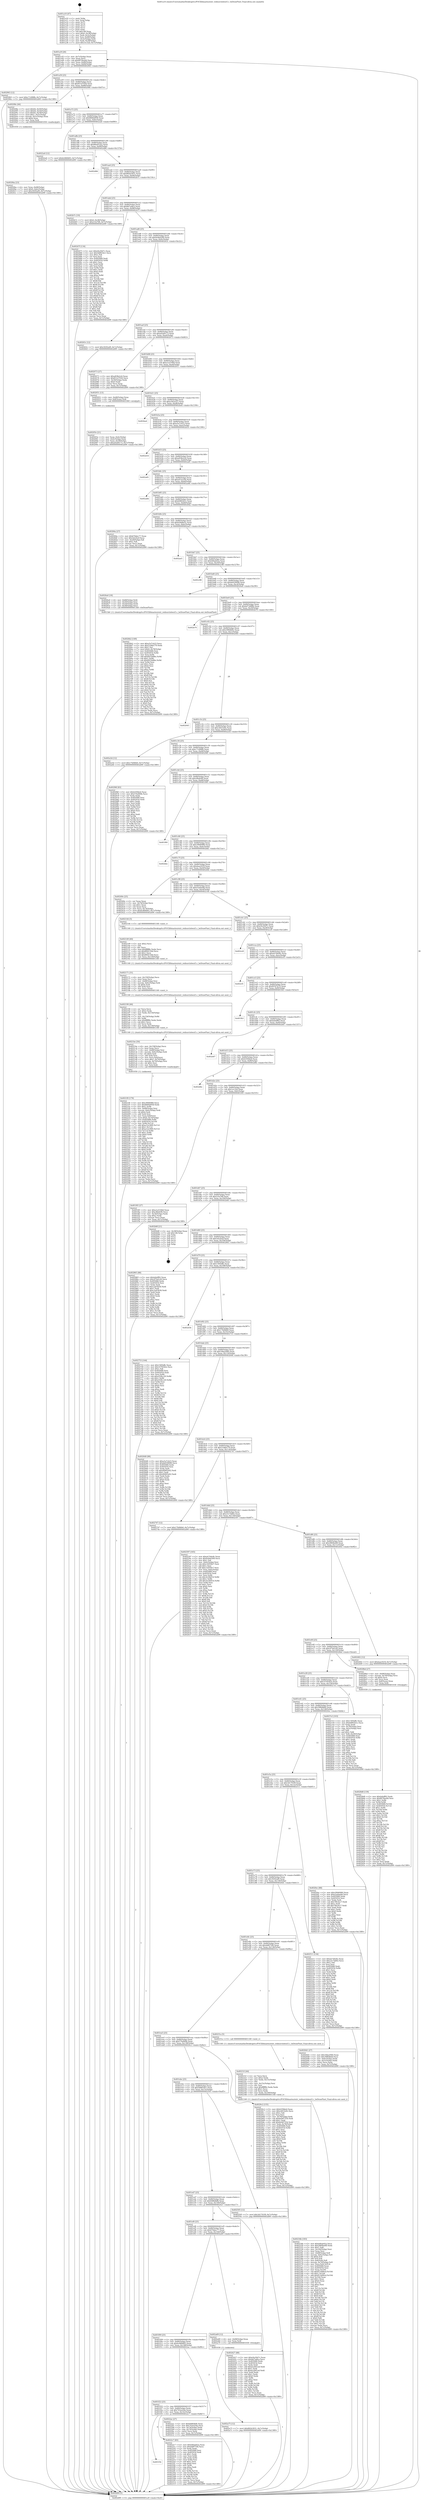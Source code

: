 digraph "0x401a10" {
  label = "0x401a10 (/mnt/c/Users/mathe/Desktop/tcc/POCII/binaries/extr_redissrclolwut5.c_lwDrawPixel_Final-ollvm.out::main(0))"
  labelloc = "t"
  node[shape=record]

  Entry [label="",width=0.3,height=0.3,shape=circle,fillcolor=black,style=filled]
  "0x401a3f" [label="{
     0x401a3f [26]\l
     | [instrs]\l
     &nbsp;&nbsp;0x401a3f \<+3\>: mov -0x7c(%rbp),%eax\l
     &nbsp;&nbsp;0x401a42 \<+2\>: mov %eax,%ecx\l
     &nbsp;&nbsp;0x401a44 \<+6\>: sub $0x8078eeb0,%ecx\l
     &nbsp;&nbsp;0x401a4a \<+3\>: mov %eax,-0x80(%rbp)\l
     &nbsp;&nbsp;0x401a4d \<+6\>: mov %ecx,-0x84(%rbp)\l
     &nbsp;&nbsp;0x401a53 \<+6\>: je 0000000000402963 \<main+0xf53\>\l
  }"]
  "0x402963" [label="{
     0x402963 [12]\l
     | [instrs]\l
     &nbsp;&nbsp;0x402963 \<+7\>: movl $0xc71498fb,-0x7c(%rbp)\l
     &nbsp;&nbsp;0x40296a \<+5\>: jmp 0000000000402d99 \<main+0x1389\>\l
  }"]
  "0x401a59" [label="{
     0x401a59 [25]\l
     | [instrs]\l
     &nbsp;&nbsp;0x401a59 \<+5\>: jmp 0000000000401a5e \<main+0x4e\>\l
     &nbsp;&nbsp;0x401a5e \<+3\>: mov -0x80(%rbp),%eax\l
     &nbsp;&nbsp;0x401a61 \<+5\>: sub $0x851d7930,%eax\l
     &nbsp;&nbsp;0x401a66 \<+6\>: mov %eax,-0x88(%rbp)\l
     &nbsp;&nbsp;0x401a6c \<+6\>: je 000000000040208e \<main+0x67e\>\l
  }"]
  Exit [label="",width=0.3,height=0.3,shape=circle,fillcolor=black,style=filled,peripheries=2]
  "0x40208e" [label="{
     0x40208e [44]\l
     | [instrs]\l
     &nbsp;&nbsp;0x40208e \<+7\>: movl $0x64,-0x50(%rbp)\l
     &nbsp;&nbsp;0x402095 \<+7\>: movl $0x64,-0x54(%rbp)\l
     &nbsp;&nbsp;0x40209c \<+7\>: movl $0x64,-0x58(%rbp)\l
     &nbsp;&nbsp;0x4020a3 \<+7\>: movl $0x1,-0x5c(%rbp)\l
     &nbsp;&nbsp;0x4020aa \<+4\>: movslq -0x5c(%rbp),%rax\l
     &nbsp;&nbsp;0x4020ae \<+4\>: shl $0x4,%rax\l
     &nbsp;&nbsp;0x4020b2 \<+3\>: mov %rax,%rdi\l
     &nbsp;&nbsp;0x4020b5 \<+5\>: call 0000000000401050 \<malloc@plt\>\l
     | [calls]\l
     &nbsp;&nbsp;0x401050 \{1\} (unknown)\l
  }"]
  "0x401a72" [label="{
     0x401a72 [25]\l
     | [instrs]\l
     &nbsp;&nbsp;0x401a72 \<+5\>: jmp 0000000000401a77 \<main+0x67\>\l
     &nbsp;&nbsp;0x401a77 \<+3\>: mov -0x80(%rbp),%eax\l
     &nbsp;&nbsp;0x401a7a \<+5\>: sub $0x8684d958,%eax\l
     &nbsp;&nbsp;0x401a7f \<+6\>: mov %eax,-0x8c(%rbp)\l
     &nbsp;&nbsp;0x401a85 \<+6\>: je 00000000004022a0 \<main+0x890\>\l
  }"]
  "0x402a75" [label="{
     0x402a75 [12]\l
     | [instrs]\l
     &nbsp;&nbsp;0x402a75 \<+7\>: movl $0x882b3931,-0x7c(%rbp)\l
     &nbsp;&nbsp;0x402a7c \<+5\>: jmp 0000000000402d99 \<main+0x1389\>\l
  }"]
  "0x4022a0" [label="{
     0x4022a0 [12]\l
     | [instrs]\l
     &nbsp;&nbsp;0x4022a0 \<+7\>: movl $0x6c868483,-0x7c(%rbp)\l
     &nbsp;&nbsp;0x4022a7 \<+5\>: jmp 0000000000402d99 \<main+0x1389\>\l
  }"]
  "0x401a8b" [label="{
     0x401a8b [25]\l
     | [instrs]\l
     &nbsp;&nbsp;0x401a8b \<+5\>: jmp 0000000000401a90 \<main+0x80\>\l
     &nbsp;&nbsp;0x401a90 \<+3\>: mov -0x80(%rbp),%eax\l
     &nbsp;&nbsp;0x401a93 \<+5\>: sub $0x86a953a2,%eax\l
     &nbsp;&nbsp;0x401a98 \<+6\>: mov %eax,-0x90(%rbp)\l
     &nbsp;&nbsp;0x401a9e \<+6\>: je 0000000000402d8d \<main+0x137d\>\l
  }"]
  "0x4028d8" [label="{
     0x4028d8 [139]\l
     | [instrs]\l
     &nbsp;&nbsp;0x4028d8 \<+5\>: mov $0xfa0eff92,%edx\l
     &nbsp;&nbsp;0x4028dd \<+5\>: mov $0x8078eeb0,%esi\l
     &nbsp;&nbsp;0x4028e2 \<+3\>: mov $0x1,%r8b\l
     &nbsp;&nbsp;0x4028e5 \<+3\>: xor %r9d,%r9d\l
     &nbsp;&nbsp;0x4028e8 \<+8\>: mov 0x405068,%r10d\l
     &nbsp;&nbsp;0x4028f0 \<+8\>: mov 0x405054,%r11d\l
     &nbsp;&nbsp;0x4028f8 \<+4\>: sub $0x1,%r9d\l
     &nbsp;&nbsp;0x4028fc \<+3\>: mov %r10d,%ebx\l
     &nbsp;&nbsp;0x4028ff \<+3\>: add %r9d,%ebx\l
     &nbsp;&nbsp;0x402902 \<+4\>: imul %ebx,%r10d\l
     &nbsp;&nbsp;0x402906 \<+4\>: and $0x1,%r10d\l
     &nbsp;&nbsp;0x40290a \<+4\>: cmp $0x0,%r10d\l
     &nbsp;&nbsp;0x40290e \<+4\>: sete %r14b\l
     &nbsp;&nbsp;0x402912 \<+4\>: cmp $0xa,%r11d\l
     &nbsp;&nbsp;0x402916 \<+4\>: setl %r15b\l
     &nbsp;&nbsp;0x40291a \<+3\>: mov %r14b,%r12b\l
     &nbsp;&nbsp;0x40291d \<+4\>: xor $0xff,%r12b\l
     &nbsp;&nbsp;0x402921 \<+3\>: mov %r15b,%r13b\l
     &nbsp;&nbsp;0x402924 \<+4\>: xor $0xff,%r13b\l
     &nbsp;&nbsp;0x402928 \<+4\>: xor $0x1,%r8b\l
     &nbsp;&nbsp;0x40292c \<+3\>: mov %r12b,%al\l
     &nbsp;&nbsp;0x40292f \<+2\>: and $0xff,%al\l
     &nbsp;&nbsp;0x402931 \<+3\>: and %r8b,%r14b\l
     &nbsp;&nbsp;0x402934 \<+3\>: mov %r13b,%cl\l
     &nbsp;&nbsp;0x402937 \<+3\>: and $0xff,%cl\l
     &nbsp;&nbsp;0x40293a \<+3\>: and %r8b,%r15b\l
     &nbsp;&nbsp;0x40293d \<+3\>: or %r14b,%al\l
     &nbsp;&nbsp;0x402940 \<+3\>: or %r15b,%cl\l
     &nbsp;&nbsp;0x402943 \<+2\>: xor %cl,%al\l
     &nbsp;&nbsp;0x402945 \<+3\>: or %r13b,%r12b\l
     &nbsp;&nbsp;0x402948 \<+4\>: xor $0xff,%r12b\l
     &nbsp;&nbsp;0x40294c \<+4\>: or $0x1,%r8b\l
     &nbsp;&nbsp;0x402950 \<+3\>: and %r8b,%r12b\l
     &nbsp;&nbsp;0x402953 \<+3\>: or %r12b,%al\l
     &nbsp;&nbsp;0x402956 \<+2\>: test $0x1,%al\l
     &nbsp;&nbsp;0x402958 \<+3\>: cmovne %esi,%edx\l
     &nbsp;&nbsp;0x40295b \<+3\>: mov %edx,-0x7c(%rbp)\l
     &nbsp;&nbsp;0x40295e \<+5\>: jmp 0000000000402d99 \<main+0x1389\>\l
  }"]
  "0x402d8d" [label="{
     0x402d8d\l
  }", style=dashed]
  "0x401aa4" [label="{
     0x401aa4 [25]\l
     | [instrs]\l
     &nbsp;&nbsp;0x401aa4 \<+5\>: jmp 0000000000401aa9 \<main+0x99\>\l
     &nbsp;&nbsp;0x401aa9 \<+3\>: mov -0x80(%rbp),%eax\l
     &nbsp;&nbsp;0x401aac \<+5\>: sub $0x882b3931,%eax\l
     &nbsp;&nbsp;0x401ab1 \<+6\>: mov %eax,-0x94(%rbp)\l
     &nbsp;&nbsp;0x401ab7 \<+6\>: je 0000000000402b7c \<main+0x116c\>\l
  }"]
  "0x4026b2" [label="{
     0x4026b2 [149]\l
     | [instrs]\l
     &nbsp;&nbsp;0x4026b2 \<+5\>: mov $0xa5a7cb23,%ecx\l
     &nbsp;&nbsp;0x4026b7 \<+5\>: mov $0x21dbb179,%edx\l
     &nbsp;&nbsp;0x4026bc \<+2\>: mov $0x1,%al\l
     &nbsp;&nbsp;0x4026be \<+7\>: movl $0x0,-0x78(%rbp)\l
     &nbsp;&nbsp;0x4026c5 \<+7\>: mov 0x405068,%esi\l
     &nbsp;&nbsp;0x4026cc \<+8\>: mov 0x405054,%r8d\l
     &nbsp;&nbsp;0x4026d4 \<+3\>: mov %esi,%r9d\l
     &nbsp;&nbsp;0x4026d7 \<+7\>: add $0x6053b86e,%r9d\l
     &nbsp;&nbsp;0x4026de \<+4\>: sub $0x1,%r9d\l
     &nbsp;&nbsp;0x4026e2 \<+7\>: sub $0x6053b86e,%r9d\l
     &nbsp;&nbsp;0x4026e9 \<+4\>: imul %r9d,%esi\l
     &nbsp;&nbsp;0x4026ed \<+3\>: and $0x1,%esi\l
     &nbsp;&nbsp;0x4026f0 \<+3\>: cmp $0x0,%esi\l
     &nbsp;&nbsp;0x4026f3 \<+4\>: sete %r10b\l
     &nbsp;&nbsp;0x4026f7 \<+4\>: cmp $0xa,%r8d\l
     &nbsp;&nbsp;0x4026fb \<+4\>: setl %r11b\l
     &nbsp;&nbsp;0x4026ff \<+3\>: mov %r10b,%bl\l
     &nbsp;&nbsp;0x402702 \<+3\>: xor $0xff,%bl\l
     &nbsp;&nbsp;0x402705 \<+3\>: mov %r11b,%r14b\l
     &nbsp;&nbsp;0x402708 \<+4\>: xor $0xff,%r14b\l
     &nbsp;&nbsp;0x40270c \<+2\>: xor $0x0,%al\l
     &nbsp;&nbsp;0x40270e \<+3\>: mov %bl,%r15b\l
     &nbsp;&nbsp;0x402711 \<+4\>: and $0x0,%r15b\l
     &nbsp;&nbsp;0x402715 \<+3\>: and %al,%r10b\l
     &nbsp;&nbsp;0x402718 \<+3\>: mov %r14b,%r12b\l
     &nbsp;&nbsp;0x40271b \<+4\>: and $0x0,%r12b\l
     &nbsp;&nbsp;0x40271f \<+3\>: and %al,%r11b\l
     &nbsp;&nbsp;0x402722 \<+3\>: or %r10b,%r15b\l
     &nbsp;&nbsp;0x402725 \<+3\>: or %r11b,%r12b\l
     &nbsp;&nbsp;0x402728 \<+3\>: xor %r12b,%r15b\l
     &nbsp;&nbsp;0x40272b \<+3\>: or %r14b,%bl\l
     &nbsp;&nbsp;0x40272e \<+3\>: xor $0xff,%bl\l
     &nbsp;&nbsp;0x402731 \<+2\>: or $0x0,%al\l
     &nbsp;&nbsp;0x402733 \<+2\>: and %al,%bl\l
     &nbsp;&nbsp;0x402735 \<+3\>: or %bl,%r15b\l
     &nbsp;&nbsp;0x402738 \<+4\>: test $0x1,%r15b\l
     &nbsp;&nbsp;0x40273c \<+3\>: cmovne %edx,%ecx\l
     &nbsp;&nbsp;0x40273f \<+3\>: mov %ecx,-0x7c(%rbp)\l
     &nbsp;&nbsp;0x402742 \<+5\>: jmp 0000000000402d99 \<main+0x1389\>\l
  }"]
  "0x402b7c" [label="{
     0x402b7c [19]\l
     | [instrs]\l
     &nbsp;&nbsp;0x402b7c \<+7\>: movl $0x0,-0x38(%rbp)\l
     &nbsp;&nbsp;0x402b83 \<+7\>: movl $0x21fa768,-0x7c(%rbp)\l
     &nbsp;&nbsp;0x402b8a \<+5\>: jmp 0000000000402d99 \<main+0x1389\>\l
  }"]
  "0x401abd" [label="{
     0x401abd [25]\l
     | [instrs]\l
     &nbsp;&nbsp;0x401abd \<+5\>: jmp 0000000000401ac2 \<main+0xb2\>\l
     &nbsp;&nbsp;0x401ac2 \<+3\>: mov -0x80(%rbp),%eax\l
     &nbsp;&nbsp;0x401ac5 \<+5\>: sub $0x8d7adfca,%eax\l
     &nbsp;&nbsp;0x401aca \<+6\>: mov %eax,-0x98(%rbp)\l
     &nbsp;&nbsp;0x401ad0 \<+6\>: je 000000000040247f \<main+0xa6f\>\l
  }"]
  "0x40234b" [label="{
     0x40234b [183]\l
     | [instrs]\l
     &nbsp;&nbsp;0x40234b \<+5\>: mov $0xb46ab42a,%ecx\l
     &nbsp;&nbsp;0x402350 \<+5\>: mov $0x2860be68,%edx\l
     &nbsp;&nbsp;0x402355 \<+3\>: mov $0x1,%dil\l
     &nbsp;&nbsp;0x402358 \<+6\>: mov -0x160(%rbp),%esi\l
     &nbsp;&nbsp;0x40235e \<+3\>: imul %eax,%esi\l
     &nbsp;&nbsp;0x402361 \<+4\>: mov -0x68(%rbp),%r8\l
     &nbsp;&nbsp;0x402365 \<+4\>: movslq -0x6c(%rbp),%r9\l
     &nbsp;&nbsp;0x402369 \<+4\>: shl $0x4,%r9\l
     &nbsp;&nbsp;0x40236d \<+3\>: add %r9,%r8\l
     &nbsp;&nbsp;0x402370 \<+4\>: mov 0x8(%r8),%r8\l
     &nbsp;&nbsp;0x402374 \<+4\>: movslq -0x74(%rbp),%r9\l
     &nbsp;&nbsp;0x402378 \<+4\>: mov %esi,(%r8,%r9,4)\l
     &nbsp;&nbsp;0x40237c \<+7\>: mov 0x405068,%eax\l
     &nbsp;&nbsp;0x402383 \<+7\>: mov 0x405054,%esi\l
     &nbsp;&nbsp;0x40238a \<+3\>: mov %eax,%r10d\l
     &nbsp;&nbsp;0x40238d \<+7\>: sub $0x815d99cd,%r10d\l
     &nbsp;&nbsp;0x402394 \<+4\>: sub $0x1,%r10d\l
     &nbsp;&nbsp;0x402398 \<+7\>: add $0x815d99cd,%r10d\l
     &nbsp;&nbsp;0x40239f \<+4\>: imul %r10d,%eax\l
     &nbsp;&nbsp;0x4023a3 \<+3\>: and $0x1,%eax\l
     &nbsp;&nbsp;0x4023a6 \<+3\>: cmp $0x0,%eax\l
     &nbsp;&nbsp;0x4023a9 \<+4\>: sete %r11b\l
     &nbsp;&nbsp;0x4023ad \<+3\>: cmp $0xa,%esi\l
     &nbsp;&nbsp;0x4023b0 \<+3\>: setl %bl\l
     &nbsp;&nbsp;0x4023b3 \<+3\>: mov %r11b,%r14b\l
     &nbsp;&nbsp;0x4023b6 \<+4\>: xor $0xff,%r14b\l
     &nbsp;&nbsp;0x4023ba \<+3\>: mov %bl,%r15b\l
     &nbsp;&nbsp;0x4023bd \<+4\>: xor $0xff,%r15b\l
     &nbsp;&nbsp;0x4023c1 \<+4\>: xor $0x0,%dil\l
     &nbsp;&nbsp;0x4023c5 \<+3\>: mov %r14b,%r12b\l
     &nbsp;&nbsp;0x4023c8 \<+4\>: and $0x0,%r12b\l
     &nbsp;&nbsp;0x4023cc \<+3\>: and %dil,%r11b\l
     &nbsp;&nbsp;0x4023cf \<+3\>: mov %r15b,%r13b\l
     &nbsp;&nbsp;0x4023d2 \<+4\>: and $0x0,%r13b\l
     &nbsp;&nbsp;0x4023d6 \<+3\>: and %dil,%bl\l
     &nbsp;&nbsp;0x4023d9 \<+3\>: or %r11b,%r12b\l
     &nbsp;&nbsp;0x4023dc \<+3\>: or %bl,%r13b\l
     &nbsp;&nbsp;0x4023df \<+3\>: xor %r13b,%r12b\l
     &nbsp;&nbsp;0x4023e2 \<+3\>: or %r15b,%r14b\l
     &nbsp;&nbsp;0x4023e5 \<+4\>: xor $0xff,%r14b\l
     &nbsp;&nbsp;0x4023e9 \<+4\>: or $0x0,%dil\l
     &nbsp;&nbsp;0x4023ed \<+3\>: and %dil,%r14b\l
     &nbsp;&nbsp;0x4023f0 \<+3\>: or %r14b,%r12b\l
     &nbsp;&nbsp;0x4023f3 \<+4\>: test $0x1,%r12b\l
     &nbsp;&nbsp;0x4023f7 \<+3\>: cmovne %edx,%ecx\l
     &nbsp;&nbsp;0x4023fa \<+3\>: mov %ecx,-0x7c(%rbp)\l
     &nbsp;&nbsp;0x4023fd \<+5\>: jmp 0000000000402d99 \<main+0x1389\>\l
  }"]
  "0x40247f" [label="{
     0x40247f [134]\l
     | [instrs]\l
     &nbsp;&nbsp;0x40247f \<+5\>: mov $0xe9a30d7c,%eax\l
     &nbsp;&nbsp;0x402484 \<+5\>: mov $0x5b8816e1,%ecx\l
     &nbsp;&nbsp;0x402489 \<+2\>: mov $0x1,%dl\l
     &nbsp;&nbsp;0x40248b \<+2\>: xor %esi,%esi\l
     &nbsp;&nbsp;0x40248d \<+7\>: mov 0x405068,%edi\l
     &nbsp;&nbsp;0x402494 \<+8\>: mov 0x405054,%r8d\l
     &nbsp;&nbsp;0x40249c \<+3\>: sub $0x1,%esi\l
     &nbsp;&nbsp;0x40249f \<+3\>: mov %edi,%r9d\l
     &nbsp;&nbsp;0x4024a2 \<+3\>: add %esi,%r9d\l
     &nbsp;&nbsp;0x4024a5 \<+4\>: imul %r9d,%edi\l
     &nbsp;&nbsp;0x4024a9 \<+3\>: and $0x1,%edi\l
     &nbsp;&nbsp;0x4024ac \<+3\>: cmp $0x0,%edi\l
     &nbsp;&nbsp;0x4024af \<+4\>: sete %r10b\l
     &nbsp;&nbsp;0x4024b3 \<+4\>: cmp $0xa,%r8d\l
     &nbsp;&nbsp;0x4024b7 \<+4\>: setl %r11b\l
     &nbsp;&nbsp;0x4024bb \<+3\>: mov %r10b,%bl\l
     &nbsp;&nbsp;0x4024be \<+3\>: xor $0xff,%bl\l
     &nbsp;&nbsp;0x4024c1 \<+3\>: mov %r11b,%r14b\l
     &nbsp;&nbsp;0x4024c4 \<+4\>: xor $0xff,%r14b\l
     &nbsp;&nbsp;0x4024c8 \<+3\>: xor $0x1,%dl\l
     &nbsp;&nbsp;0x4024cb \<+3\>: mov %bl,%r15b\l
     &nbsp;&nbsp;0x4024ce \<+4\>: and $0xff,%r15b\l
     &nbsp;&nbsp;0x4024d2 \<+3\>: and %dl,%r10b\l
     &nbsp;&nbsp;0x4024d5 \<+3\>: mov %r14b,%r12b\l
     &nbsp;&nbsp;0x4024d8 \<+4\>: and $0xff,%r12b\l
     &nbsp;&nbsp;0x4024dc \<+3\>: and %dl,%r11b\l
     &nbsp;&nbsp;0x4024df \<+3\>: or %r10b,%r15b\l
     &nbsp;&nbsp;0x4024e2 \<+3\>: or %r11b,%r12b\l
     &nbsp;&nbsp;0x4024e5 \<+3\>: xor %r12b,%r15b\l
     &nbsp;&nbsp;0x4024e8 \<+3\>: or %r14b,%bl\l
     &nbsp;&nbsp;0x4024eb \<+3\>: xor $0xff,%bl\l
     &nbsp;&nbsp;0x4024ee \<+3\>: or $0x1,%dl\l
     &nbsp;&nbsp;0x4024f1 \<+2\>: and %dl,%bl\l
     &nbsp;&nbsp;0x4024f3 \<+3\>: or %bl,%r15b\l
     &nbsp;&nbsp;0x4024f6 \<+4\>: test $0x1,%r15b\l
     &nbsp;&nbsp;0x4024fa \<+3\>: cmovne %ecx,%eax\l
     &nbsp;&nbsp;0x4024fd \<+3\>: mov %eax,-0x7c(%rbp)\l
     &nbsp;&nbsp;0x402500 \<+5\>: jmp 0000000000402d99 \<main+0x1389\>\l
  }"]
  "0x401ad6" [label="{
     0x401ad6 [25]\l
     | [instrs]\l
     &nbsp;&nbsp;0x401ad6 \<+5\>: jmp 0000000000401adb \<main+0xcb\>\l
     &nbsp;&nbsp;0x401adb \<+3\>: mov -0x80(%rbp),%eax\l
     &nbsp;&nbsp;0x401ade \<+5\>: sub $0x9c6b4309,%eax\l
     &nbsp;&nbsp;0x401ae3 \<+6\>: mov %eax,-0x9c(%rbp)\l
     &nbsp;&nbsp;0x401ae9 \<+6\>: je 000000000040263c \<main+0xc2c\>\l
  }"]
  "0x40231f" [label="{
     0x40231f [44]\l
     | [instrs]\l
     &nbsp;&nbsp;0x40231f \<+2\>: xor %ecx,%ecx\l
     &nbsp;&nbsp;0x402321 \<+5\>: mov $0x2,%edx\l
     &nbsp;&nbsp;0x402326 \<+6\>: mov %edx,-0x15c(%rbp)\l
     &nbsp;&nbsp;0x40232c \<+1\>: cltd\l
     &nbsp;&nbsp;0x40232d \<+6\>: mov -0x15c(%rbp),%esi\l
     &nbsp;&nbsp;0x402333 \<+2\>: idiv %esi\l
     &nbsp;&nbsp;0x402335 \<+6\>: imul $0xfffffffe,%edx,%edx\l
     &nbsp;&nbsp;0x40233b \<+3\>: sub $0x1,%ecx\l
     &nbsp;&nbsp;0x40233e \<+2\>: sub %ecx,%edx\l
     &nbsp;&nbsp;0x402340 \<+6\>: mov %edx,-0x160(%rbp)\l
     &nbsp;&nbsp;0x402346 \<+5\>: call 0000000000401160 \<next_i\>\l
     | [calls]\l
     &nbsp;&nbsp;0x401160 \{1\} (/mnt/c/Users/mathe/Desktop/tcc/POCII/binaries/extr_redissrclolwut5.c_lwDrawPixel_Final-ollvm.out::next_i)\l
  }"]
  "0x40263c" [label="{
     0x40263c [12]\l
     | [instrs]\l
     &nbsp;&nbsp;0x40263c \<+7\>: movl $0x3f292af9,-0x7c(%rbp)\l
     &nbsp;&nbsp;0x402643 \<+5\>: jmp 0000000000402d99 \<main+0x1389\>\l
  }"]
  "0x401aef" [label="{
     0x401aef [25]\l
     | [instrs]\l
     &nbsp;&nbsp;0x401aef \<+5\>: jmp 0000000000401af4 \<main+0xe4\>\l
     &nbsp;&nbsp;0x401af4 \<+3\>: mov -0x80(%rbp),%eax\l
     &nbsp;&nbsp;0x401af7 \<+5\>: sub $0xa02d0173,%eax\l
     &nbsp;&nbsp;0x401afc \<+6\>: mov %eax,-0xa0(%rbp)\l
     &nbsp;&nbsp;0x401b02 \<+6\>: je 0000000000402073 \<main+0x663\>\l
  }"]
  "0x401f3b" [label="{
     0x401f3b\l
  }", style=dashed]
  "0x402073" [label="{
     0x402073 [27]\l
     | [instrs]\l
     &nbsp;&nbsp;0x402073 \<+5\>: mov $0xa838e2c6,%eax\l
     &nbsp;&nbsp;0x402078 \<+5\>: mov $0x851d7930,%ecx\l
     &nbsp;&nbsp;0x40207d \<+3\>: mov -0x30(%rbp),%edx\l
     &nbsp;&nbsp;0x402080 \<+3\>: cmp $0x0,%edx\l
     &nbsp;&nbsp;0x402083 \<+3\>: cmove %ecx,%eax\l
     &nbsp;&nbsp;0x402086 \<+3\>: mov %eax,-0x7c(%rbp)\l
     &nbsp;&nbsp;0x402089 \<+5\>: jmp 0000000000402d99 \<main+0x1389\>\l
  }"]
  "0x401b08" [label="{
     0x401b08 [25]\l
     | [instrs]\l
     &nbsp;&nbsp;0x401b08 \<+5\>: jmp 0000000000401b0d \<main+0xfd\>\l
     &nbsp;&nbsp;0x401b0d \<+3\>: mov -0x80(%rbp),%eax\l
     &nbsp;&nbsp;0x401b10 \<+5\>: sub $0xa1a516b0,%eax\l
     &nbsp;&nbsp;0x401b15 \<+6\>: mov %eax,-0xa4(%rbp)\l
     &nbsp;&nbsp;0x401b1b \<+6\>: je 0000000000402051 \<main+0x641\>\l
  }"]
  "0x4022c7" [label="{
     0x4022c7 [83]\l
     | [instrs]\l
     &nbsp;&nbsp;0x4022c7 \<+5\>: mov $0xb46ab42a,%eax\l
     &nbsp;&nbsp;0x4022cc \<+5\>: mov $0x4df075f4,%ecx\l
     &nbsp;&nbsp;0x4022d1 \<+2\>: xor %edx,%edx\l
     &nbsp;&nbsp;0x4022d3 \<+7\>: mov 0x405068,%esi\l
     &nbsp;&nbsp;0x4022da \<+7\>: mov 0x405054,%edi\l
     &nbsp;&nbsp;0x4022e1 \<+3\>: sub $0x1,%edx\l
     &nbsp;&nbsp;0x4022e4 \<+3\>: mov %esi,%r8d\l
     &nbsp;&nbsp;0x4022e7 \<+3\>: add %edx,%r8d\l
     &nbsp;&nbsp;0x4022ea \<+4\>: imul %r8d,%esi\l
     &nbsp;&nbsp;0x4022ee \<+3\>: and $0x1,%esi\l
     &nbsp;&nbsp;0x4022f1 \<+3\>: cmp $0x0,%esi\l
     &nbsp;&nbsp;0x4022f4 \<+4\>: sete %r9b\l
     &nbsp;&nbsp;0x4022f8 \<+3\>: cmp $0xa,%edi\l
     &nbsp;&nbsp;0x4022fb \<+4\>: setl %r10b\l
     &nbsp;&nbsp;0x4022ff \<+3\>: mov %r9b,%r11b\l
     &nbsp;&nbsp;0x402302 \<+3\>: and %r10b,%r11b\l
     &nbsp;&nbsp;0x402305 \<+3\>: xor %r10b,%r9b\l
     &nbsp;&nbsp;0x402308 \<+3\>: or %r9b,%r11b\l
     &nbsp;&nbsp;0x40230b \<+4\>: test $0x1,%r11b\l
     &nbsp;&nbsp;0x40230f \<+3\>: cmovne %ecx,%eax\l
     &nbsp;&nbsp;0x402312 \<+3\>: mov %eax,-0x7c(%rbp)\l
     &nbsp;&nbsp;0x402315 \<+5\>: jmp 0000000000402d99 \<main+0x1389\>\l
  }"]
  "0x402051" [label="{
     0x402051 [13]\l
     | [instrs]\l
     &nbsp;&nbsp;0x402051 \<+4\>: mov -0x48(%rbp),%rax\l
     &nbsp;&nbsp;0x402055 \<+4\>: mov 0x8(%rax),%rdi\l
     &nbsp;&nbsp;0x402059 \<+5\>: call 0000000000401060 \<atoi@plt\>\l
     | [calls]\l
     &nbsp;&nbsp;0x401060 \{1\} (unknown)\l
  }"]
  "0x401b21" [label="{
     0x401b21 [25]\l
     | [instrs]\l
     &nbsp;&nbsp;0x401b21 \<+5\>: jmp 0000000000401b26 \<main+0x116\>\l
     &nbsp;&nbsp;0x401b26 \<+3\>: mov -0x80(%rbp),%eax\l
     &nbsp;&nbsp;0x401b29 \<+5\>: sub $0xa345a227,%eax\l
     &nbsp;&nbsp;0x401b2e \<+6\>: mov %eax,-0xa8(%rbp)\l
     &nbsp;&nbsp;0x401b34 \<+6\>: je 0000000000402ba4 \<main+0x1194\>\l
  }"]
  "0x401f22" [label="{
     0x401f22 [25]\l
     | [instrs]\l
     &nbsp;&nbsp;0x401f22 \<+5\>: jmp 0000000000401f27 \<main+0x517\>\l
     &nbsp;&nbsp;0x401f27 \<+3\>: mov -0x80(%rbp),%eax\l
     &nbsp;&nbsp;0x401f2a \<+5\>: sub $0x743ea5da,%eax\l
     &nbsp;&nbsp;0x401f2f \<+6\>: mov %eax,-0x14c(%rbp)\l
     &nbsp;&nbsp;0x401f35 \<+6\>: je 00000000004022c7 \<main+0x8b7\>\l
  }"]
  "0x402ba4" [label="{
     0x402ba4\l
  }", style=dashed]
  "0x401b3a" [label="{
     0x401b3a [25]\l
     | [instrs]\l
     &nbsp;&nbsp;0x401b3a \<+5\>: jmp 0000000000401b3f \<main+0x12f\>\l
     &nbsp;&nbsp;0x401b3f \<+3\>: mov -0x80(%rbp),%eax\l
     &nbsp;&nbsp;0x401b42 \<+5\>: sub $0xa5a7cb23,%eax\l
     &nbsp;&nbsp;0x401b47 \<+6\>: mov %eax,-0xac(%rbp)\l
     &nbsp;&nbsp;0x401b4d \<+6\>: je 0000000000402d16 \<main+0x1306\>\l
  }"]
  "0x4022ac" [label="{
     0x4022ac [27]\l
     | [instrs]\l
     &nbsp;&nbsp;0x4022ac \<+5\>: mov $0x6486dbfb,%eax\l
     &nbsp;&nbsp;0x4022b1 \<+5\>: mov $0x743ea5da,%ecx\l
     &nbsp;&nbsp;0x4022b6 \<+3\>: mov -0x74(%rbp),%edx\l
     &nbsp;&nbsp;0x4022b9 \<+3\>: cmp -0x70(%rbp),%edx\l
     &nbsp;&nbsp;0x4022bc \<+3\>: cmovl %ecx,%eax\l
     &nbsp;&nbsp;0x4022bf \<+3\>: mov %eax,-0x7c(%rbp)\l
     &nbsp;&nbsp;0x4022c2 \<+5\>: jmp 0000000000402d99 \<main+0x1389\>\l
  }"]
  "0x402d16" [label="{
     0x402d16\l
  }", style=dashed]
  "0x401b53" [label="{
     0x401b53 [25]\l
     | [instrs]\l
     &nbsp;&nbsp;0x401b53 \<+5\>: jmp 0000000000401b58 \<main+0x148\>\l
     &nbsp;&nbsp;0x401b58 \<+3\>: mov -0x80(%rbp),%eax\l
     &nbsp;&nbsp;0x401b5b \<+5\>: sub $0xa838e2c6,%eax\l
     &nbsp;&nbsp;0x401b60 \<+6\>: mov %eax,-0xb0(%rbp)\l
     &nbsp;&nbsp;0x401b66 \<+6\>: je 0000000000402a81 \<main+0x1071\>\l
  }"]
  "0x401f09" [label="{
     0x401f09 [25]\l
     | [instrs]\l
     &nbsp;&nbsp;0x401f09 \<+5\>: jmp 0000000000401f0e \<main+0x4fe\>\l
     &nbsp;&nbsp;0x401f0e \<+3\>: mov -0x80(%rbp),%eax\l
     &nbsp;&nbsp;0x401f11 \<+5\>: sub $0x6c868483,%eax\l
     &nbsp;&nbsp;0x401f16 \<+6\>: mov %eax,-0x148(%rbp)\l
     &nbsp;&nbsp;0x401f1c \<+6\>: je 00000000004022ac \<main+0x89c\>\l
  }"]
  "0x402a81" [label="{
     0x402a81\l
  }", style=dashed]
  "0x401b6c" [label="{
     0x401b6c [25]\l
     | [instrs]\l
     &nbsp;&nbsp;0x401b6c \<+5\>: jmp 0000000000401b71 \<main+0x161\>\l
     &nbsp;&nbsp;0x401b71 \<+3\>: mov -0x80(%rbp),%eax\l
     &nbsp;&nbsp;0x401b74 \<+5\>: sub $0xaf15a33b,%eax\l
     &nbsp;&nbsp;0x401b79 \<+6\>: mov %eax,-0xb4(%rbp)\l
     &nbsp;&nbsp;0x401b7f \<+6\>: je 0000000000402a8d \<main+0x107d\>\l
  }"]
  "0x402a69" [label="{
     0x402a69 [12]\l
     | [instrs]\l
     &nbsp;&nbsp;0x402a69 \<+4\>: mov -0x68(%rbp),%rax\l
     &nbsp;&nbsp;0x402a6d \<+3\>: mov %rax,%rdi\l
     &nbsp;&nbsp;0x402a70 \<+5\>: call 0000000000401030 \<free@plt\>\l
     | [calls]\l
     &nbsp;&nbsp;0x401030 \{1\} (unknown)\l
  }"]
  "0x402a8d" [label="{
     0x402a8d\l
  }", style=dashed]
  "0x401b85" [label="{
     0x401b85 [25]\l
     | [instrs]\l
     &nbsp;&nbsp;0x401b85 \<+5\>: jmp 0000000000401b8a \<main+0x17a\>\l
     &nbsp;&nbsp;0x401b8a \<+3\>: mov -0x80(%rbp),%eax\l
     &nbsp;&nbsp;0x401b8d \<+5\>: sub $0xb0802b1c,%eax\l
     &nbsp;&nbsp;0x401b92 \<+6\>: mov %eax,-0xb8(%rbp)\l
     &nbsp;&nbsp;0x401b98 \<+6\>: je 000000000040284a \<main+0xe3a\>\l
  }"]
  "0x401ef0" [label="{
     0x401ef0 [25]\l
     | [instrs]\l
     &nbsp;&nbsp;0x401ef0 \<+5\>: jmp 0000000000401ef5 \<main+0x4e5\>\l
     &nbsp;&nbsp;0x401ef5 \<+3\>: mov -0x80(%rbp),%eax\l
     &nbsp;&nbsp;0x401ef8 \<+5\>: sub $0x676dec77,%eax\l
     &nbsp;&nbsp;0x401efd \<+6\>: mov %eax,-0x144(%rbp)\l
     &nbsp;&nbsp;0x401f03 \<+6\>: je 0000000000402a69 \<main+0x1059\>\l
  }"]
  "0x40284a" [label="{
     0x40284a [27]\l
     | [instrs]\l
     &nbsp;&nbsp;0x40284a \<+5\>: mov $0x676dec77,%eax\l
     &nbsp;&nbsp;0x40284f \<+5\>: mov $0x5d22b2f,%ecx\l
     &nbsp;&nbsp;0x402854 \<+3\>: mov -0x29(%rbp),%dl\l
     &nbsp;&nbsp;0x402857 \<+3\>: test $0x1,%dl\l
     &nbsp;&nbsp;0x40285a \<+3\>: cmovne %ecx,%eax\l
     &nbsp;&nbsp;0x40285d \<+3\>: mov %eax,-0x7c(%rbp)\l
     &nbsp;&nbsp;0x402860 \<+5\>: jmp 0000000000402d99 \<main+0x1389\>\l
  }"]
  "0x401b9e" [label="{
     0x401b9e [25]\l
     | [instrs]\l
     &nbsp;&nbsp;0x401b9e \<+5\>: jmp 0000000000401ba3 \<main+0x193\>\l
     &nbsp;&nbsp;0x401ba3 \<+3\>: mov -0x80(%rbp),%eax\l
     &nbsp;&nbsp;0x401ba6 \<+5\>: sub $0xb26dbe2c,%eax\l
     &nbsp;&nbsp;0x401bab \<+6\>: mov %eax,-0xbc(%rbp)\l
     &nbsp;&nbsp;0x401bb1 \<+6\>: je 0000000000402ae5 \<main+0x10d5\>\l
  }"]
  "0x402427" [label="{
     0x402427 [88]\l
     | [instrs]\l
     &nbsp;&nbsp;0x402427 \<+5\>: mov $0xe9a30d7c,%eax\l
     &nbsp;&nbsp;0x40242c \<+5\>: mov $0x8d7adfca,%ecx\l
     &nbsp;&nbsp;0x402431 \<+7\>: mov 0x405068,%edx\l
     &nbsp;&nbsp;0x402438 \<+7\>: mov 0x405054,%esi\l
     &nbsp;&nbsp;0x40243f \<+2\>: mov %edx,%edi\l
     &nbsp;&nbsp;0x402441 \<+6\>: add $0xdc2b61a4,%edi\l
     &nbsp;&nbsp;0x402447 \<+3\>: sub $0x1,%edi\l
     &nbsp;&nbsp;0x40244a \<+6\>: sub $0xdc2b61a4,%edi\l
     &nbsp;&nbsp;0x402450 \<+3\>: imul %edi,%edx\l
     &nbsp;&nbsp;0x402453 \<+3\>: and $0x1,%edx\l
     &nbsp;&nbsp;0x402456 \<+3\>: cmp $0x0,%edx\l
     &nbsp;&nbsp;0x402459 \<+4\>: sete %r8b\l
     &nbsp;&nbsp;0x40245d \<+3\>: cmp $0xa,%esi\l
     &nbsp;&nbsp;0x402460 \<+4\>: setl %r9b\l
     &nbsp;&nbsp;0x402464 \<+3\>: mov %r8b,%r10b\l
     &nbsp;&nbsp;0x402467 \<+3\>: and %r9b,%r10b\l
     &nbsp;&nbsp;0x40246a \<+3\>: xor %r9b,%r8b\l
     &nbsp;&nbsp;0x40246d \<+3\>: or %r8b,%r10b\l
     &nbsp;&nbsp;0x402470 \<+4\>: test $0x1,%r10b\l
     &nbsp;&nbsp;0x402474 \<+3\>: cmovne %ecx,%eax\l
     &nbsp;&nbsp;0x402477 \<+3\>: mov %eax,-0x7c(%rbp)\l
     &nbsp;&nbsp;0x40247a \<+5\>: jmp 0000000000402d99 \<main+0x1389\>\l
  }"]
  "0x402ae5" [label="{
     0x402ae5\l
  }", style=dashed]
  "0x401bb7" [label="{
     0x401bb7 [25]\l
     | [instrs]\l
     &nbsp;&nbsp;0x401bb7 \<+5\>: jmp 0000000000401bbc \<main+0x1ac\>\l
     &nbsp;&nbsp;0x401bbc \<+3\>: mov -0x80(%rbp),%eax\l
     &nbsp;&nbsp;0x401bbf \<+5\>: sub $0xb46ab42a,%eax\l
     &nbsp;&nbsp;0x401bc4 \<+6\>: mov %eax,-0xc0(%rbp)\l
     &nbsp;&nbsp;0x401bca \<+6\>: je 0000000000402c88 \<main+0x1278\>\l
  }"]
  "0x401ed7" [label="{
     0x401ed7 [25]\l
     | [instrs]\l
     &nbsp;&nbsp;0x401ed7 \<+5\>: jmp 0000000000401edc \<main+0x4cc\>\l
     &nbsp;&nbsp;0x401edc \<+3\>: mov -0x80(%rbp),%eax\l
     &nbsp;&nbsp;0x401edf \<+5\>: sub $0x6486dbfb,%eax\l
     &nbsp;&nbsp;0x401ee4 \<+6\>: mov %eax,-0x140(%rbp)\l
     &nbsp;&nbsp;0x401eea \<+6\>: je 0000000000402427 \<main+0xa17\>\l
  }"]
  "0x402c88" [label="{
     0x402c88\l
  }", style=dashed]
  "0x401bd0" [label="{
     0x401bd0 [25]\l
     | [instrs]\l
     &nbsp;&nbsp;0x401bd0 \<+5\>: jmp 0000000000401bd5 \<main+0x1c5\>\l
     &nbsp;&nbsp;0x401bd5 \<+3\>: mov -0x80(%rbp),%eax\l
     &nbsp;&nbsp;0x401bd8 \<+5\>: sub $0xbb939098,%eax\l
     &nbsp;&nbsp;0x401bdd \<+6\>: mov %eax,-0xc4(%rbp)\l
     &nbsp;&nbsp;0x401be3 \<+6\>: je 00000000004026a0 \<main+0xc90\>\l
  }"]
  "0x402505" [label="{
     0x402505 [12]\l
     | [instrs]\l
     &nbsp;&nbsp;0x402505 \<+7\>: movl $0x3d1701f9,-0x7c(%rbp)\l
     &nbsp;&nbsp;0x40250c \<+5\>: jmp 0000000000402d99 \<main+0x1389\>\l
  }"]
  "0x4026a0" [label="{
     0x4026a0 [18]\l
     | [instrs]\l
     &nbsp;&nbsp;0x4026a0 \<+4\>: mov -0x68(%rbp),%rdi\l
     &nbsp;&nbsp;0x4026a4 \<+3\>: mov -0x50(%rbp),%esi\l
     &nbsp;&nbsp;0x4026a7 \<+3\>: mov -0x54(%rbp),%edx\l
     &nbsp;&nbsp;0x4026aa \<+3\>: mov -0x58(%rbp),%ecx\l
     &nbsp;&nbsp;0x4026ad \<+5\>: call 00000000004013b0 \<lwDrawPixel\>\l
     | [calls]\l
     &nbsp;&nbsp;0x4013b0 \{1\} (/mnt/c/Users/mathe/Desktop/tcc/POCII/binaries/extr_redissrclolwut5.c_lwDrawPixel_Final-ollvm.out::lwDrawPixel)\l
  }"]
  "0x401be9" [label="{
     0x401be9 [25]\l
     | [instrs]\l
     &nbsp;&nbsp;0x401be9 \<+5\>: jmp 0000000000401bee \<main+0x1de\>\l
     &nbsp;&nbsp;0x401bee \<+3\>: mov -0x80(%rbp),%eax\l
     &nbsp;&nbsp;0x401bf1 \<+5\>: sub $0xbd73d88b,%eax\l
     &nbsp;&nbsp;0x401bf6 \<+6\>: mov %eax,-0xc8(%rbp)\l
     &nbsp;&nbsp;0x401bfc \<+6\>: je 0000000000402b70 \<main+0x1160\>\l
  }"]
  "0x401ebe" [label="{
     0x401ebe [25]\l
     | [instrs]\l
     &nbsp;&nbsp;0x401ebe \<+5\>: jmp 0000000000401ec3 \<main+0x4b3\>\l
     &nbsp;&nbsp;0x401ec3 \<+3\>: mov -0x80(%rbp),%eax\l
     &nbsp;&nbsp;0x401ec6 \<+5\>: sub $0x5b8816e1,%eax\l
     &nbsp;&nbsp;0x401ecb \<+6\>: mov %eax,-0x13c(%rbp)\l
     &nbsp;&nbsp;0x401ed1 \<+6\>: je 0000000000402505 \<main+0xaf5\>\l
  }"]
  "0x402b70" [label="{
     0x402b70\l
  }", style=dashed]
  "0x401c02" [label="{
     0x401c02 [25]\l
     | [instrs]\l
     &nbsp;&nbsp;0x401c02 \<+5\>: jmp 0000000000401c07 \<main+0x1f7\>\l
     &nbsp;&nbsp;0x401c07 \<+3\>: mov -0x80(%rbp),%eax\l
     &nbsp;&nbsp;0x401c0a \<+5\>: sub $0xc090db0c,%eax\l
     &nbsp;&nbsp;0x401c0f \<+6\>: mov %eax,-0xcc(%rbp)\l
     &nbsp;&nbsp;0x401c15 \<+6\>: je 0000000000402045 \<main+0x635\>\l
  }"]
  "0x4029c2" [label="{
     0x4029c2 [155]\l
     | [instrs]\l
     &nbsp;&nbsp;0x4029c2 \<+5\>: mov $0xfcf39de4,%eax\l
     &nbsp;&nbsp;0x4029c7 \<+5\>: mov $0xc4453e9c,%ecx\l
     &nbsp;&nbsp;0x4029cc \<+2\>: mov $0x1,%dl\l
     &nbsp;&nbsp;0x4029ce \<+2\>: xor %esi,%esi\l
     &nbsp;&nbsp;0x4029d0 \<+3\>: mov -0x78(%rbp),%edi\l
     &nbsp;&nbsp;0x4029d3 \<+6\>: sub $0x6e9d7354,%edi\l
     &nbsp;&nbsp;0x4029d9 \<+3\>: add $0x1,%edi\l
     &nbsp;&nbsp;0x4029dc \<+6\>: add $0x6e9d7354,%edi\l
     &nbsp;&nbsp;0x4029e2 \<+3\>: mov %edi,-0x78(%rbp)\l
     &nbsp;&nbsp;0x4029e5 \<+7\>: mov 0x405068,%edi\l
     &nbsp;&nbsp;0x4029ec \<+8\>: mov 0x405054,%r8d\l
     &nbsp;&nbsp;0x4029f4 \<+3\>: sub $0x1,%esi\l
     &nbsp;&nbsp;0x4029f7 \<+3\>: mov %edi,%r9d\l
     &nbsp;&nbsp;0x4029fa \<+3\>: add %esi,%r9d\l
     &nbsp;&nbsp;0x4029fd \<+4\>: imul %r9d,%edi\l
     &nbsp;&nbsp;0x402a01 \<+3\>: and $0x1,%edi\l
     &nbsp;&nbsp;0x402a04 \<+3\>: cmp $0x0,%edi\l
     &nbsp;&nbsp;0x402a07 \<+4\>: sete %r10b\l
     &nbsp;&nbsp;0x402a0b \<+4\>: cmp $0xa,%r8d\l
     &nbsp;&nbsp;0x402a0f \<+4\>: setl %r11b\l
     &nbsp;&nbsp;0x402a13 \<+3\>: mov %r10b,%bl\l
     &nbsp;&nbsp;0x402a16 \<+3\>: xor $0xff,%bl\l
     &nbsp;&nbsp;0x402a19 \<+3\>: mov %r11b,%r14b\l
     &nbsp;&nbsp;0x402a1c \<+4\>: xor $0xff,%r14b\l
     &nbsp;&nbsp;0x402a20 \<+3\>: xor $0x1,%dl\l
     &nbsp;&nbsp;0x402a23 \<+3\>: mov %bl,%r15b\l
     &nbsp;&nbsp;0x402a26 \<+4\>: and $0xff,%r15b\l
     &nbsp;&nbsp;0x402a2a \<+3\>: and %dl,%r10b\l
     &nbsp;&nbsp;0x402a2d \<+3\>: mov %r14b,%r12b\l
     &nbsp;&nbsp;0x402a30 \<+4\>: and $0xff,%r12b\l
     &nbsp;&nbsp;0x402a34 \<+3\>: and %dl,%r11b\l
     &nbsp;&nbsp;0x402a37 \<+3\>: or %r10b,%r15b\l
     &nbsp;&nbsp;0x402a3a \<+3\>: or %r11b,%r12b\l
     &nbsp;&nbsp;0x402a3d \<+3\>: xor %r12b,%r15b\l
     &nbsp;&nbsp;0x402a40 \<+3\>: or %r14b,%bl\l
     &nbsp;&nbsp;0x402a43 \<+3\>: xor $0xff,%bl\l
     &nbsp;&nbsp;0x402a46 \<+3\>: or $0x1,%dl\l
     &nbsp;&nbsp;0x402a49 \<+2\>: and %dl,%bl\l
     &nbsp;&nbsp;0x402a4b \<+3\>: or %bl,%r15b\l
     &nbsp;&nbsp;0x402a4e \<+4\>: test $0x1,%r15b\l
     &nbsp;&nbsp;0x402a52 \<+3\>: cmovne %ecx,%eax\l
     &nbsp;&nbsp;0x402a55 \<+3\>: mov %eax,-0x7c(%rbp)\l
     &nbsp;&nbsp;0x402a58 \<+5\>: jmp 0000000000402d99 \<main+0x1389\>\l
  }"]
  "0x402045" [label="{
     0x402045\l
  }", style=dashed]
  "0x401c1b" [label="{
     0x401c1b [25]\l
     | [instrs]\l
     &nbsp;&nbsp;0x401c1b \<+5\>: jmp 0000000000401c20 \<main+0x210\>\l
     &nbsp;&nbsp;0x401c20 \<+3\>: mov -0x80(%rbp),%eax\l
     &nbsp;&nbsp;0x401c23 \<+5\>: sub $0xc4453e9c,%eax\l
     &nbsp;&nbsp;0x401c28 \<+6\>: mov %eax,-0xd0(%rbp)\l
     &nbsp;&nbsp;0x401c2e \<+6\>: je 0000000000402a5d \<main+0x104d\>\l
  }"]
  "0x401ea5" [label="{
     0x401ea5 [25]\l
     | [instrs]\l
     &nbsp;&nbsp;0x401ea5 \<+5\>: jmp 0000000000401eaa \<main+0x49a\>\l
     &nbsp;&nbsp;0x401eaa \<+3\>: mov -0x80(%rbp),%eax\l
     &nbsp;&nbsp;0x401ead \<+5\>: sub $0x57fa069b,%eax\l
     &nbsp;&nbsp;0x401eb2 \<+6\>: mov %eax,-0x138(%rbp)\l
     &nbsp;&nbsp;0x401eb8 \<+6\>: je 00000000004029c2 \<main+0xfb2\>\l
  }"]
  "0x402a5d" [label="{
     0x402a5d [12]\l
     | [instrs]\l
     &nbsp;&nbsp;0x402a5d \<+7\>: movl $0x17bf46b0,-0x7c(%rbp)\l
     &nbsp;&nbsp;0x402a64 \<+5\>: jmp 0000000000402d99 \<main+0x1389\>\l
  }"]
  "0x401c34" [label="{
     0x401c34 [25]\l
     | [instrs]\l
     &nbsp;&nbsp;0x401c34 \<+5\>: jmp 0000000000401c39 \<main+0x229\>\l
     &nbsp;&nbsp;0x401c39 \<+3\>: mov -0x80(%rbp),%eax\l
     &nbsp;&nbsp;0x401c3c \<+5\>: sub $0xc71498fb,%eax\l
     &nbsp;&nbsp;0x401c41 \<+6\>: mov %eax,-0xd4(%rbp)\l
     &nbsp;&nbsp;0x401c47 \<+6\>: je 000000000040296f \<main+0xf5f\>\l
  }"]
  "0x40231a" [label="{
     0x40231a [5]\l
     | [instrs]\l
     &nbsp;&nbsp;0x40231a \<+5\>: call 0000000000401160 \<next_i\>\l
     | [calls]\l
     &nbsp;&nbsp;0x401160 \{1\} (/mnt/c/Users/mathe/Desktop/tcc/POCII/binaries/extr_redissrclolwut5.c_lwDrawPixel_Final-ollvm.out::next_i)\l
  }"]
  "0x40296f" [label="{
     0x40296f [83]\l
     | [instrs]\l
     &nbsp;&nbsp;0x40296f \<+5\>: mov $0xfcf39de4,%eax\l
     &nbsp;&nbsp;0x402974 \<+5\>: mov $0x57fa069b,%ecx\l
     &nbsp;&nbsp;0x402979 \<+2\>: xor %edx,%edx\l
     &nbsp;&nbsp;0x40297b \<+7\>: mov 0x405068,%esi\l
     &nbsp;&nbsp;0x402982 \<+7\>: mov 0x405054,%edi\l
     &nbsp;&nbsp;0x402989 \<+3\>: sub $0x1,%edx\l
     &nbsp;&nbsp;0x40298c \<+3\>: mov %esi,%r8d\l
     &nbsp;&nbsp;0x40298f \<+3\>: add %edx,%r8d\l
     &nbsp;&nbsp;0x402992 \<+4\>: imul %r8d,%esi\l
     &nbsp;&nbsp;0x402996 \<+3\>: and $0x1,%esi\l
     &nbsp;&nbsp;0x402999 \<+3\>: cmp $0x0,%esi\l
     &nbsp;&nbsp;0x40299c \<+4\>: sete %r9b\l
     &nbsp;&nbsp;0x4029a0 \<+3\>: cmp $0xa,%edi\l
     &nbsp;&nbsp;0x4029a3 \<+4\>: setl %r10b\l
     &nbsp;&nbsp;0x4029a7 \<+3\>: mov %r9b,%r11b\l
     &nbsp;&nbsp;0x4029aa \<+3\>: and %r10b,%r11b\l
     &nbsp;&nbsp;0x4029ad \<+3\>: xor %r10b,%r9b\l
     &nbsp;&nbsp;0x4029b0 \<+3\>: or %r9b,%r11b\l
     &nbsp;&nbsp;0x4029b3 \<+4\>: test $0x1,%r11b\l
     &nbsp;&nbsp;0x4029b7 \<+3\>: cmovne %ecx,%eax\l
     &nbsp;&nbsp;0x4029ba \<+3\>: mov %eax,-0x7c(%rbp)\l
     &nbsp;&nbsp;0x4029bd \<+5\>: jmp 0000000000402d99 \<main+0x1389\>\l
  }"]
  "0x401c4d" [label="{
     0x401c4d [25]\l
     | [instrs]\l
     &nbsp;&nbsp;0x401c4d \<+5\>: jmp 0000000000401c52 \<main+0x242\>\l
     &nbsp;&nbsp;0x401c52 \<+3\>: mov -0x80(%rbp),%eax\l
     &nbsp;&nbsp;0x401c55 \<+5\>: sub $0xc8fafe90,%eax\l
     &nbsp;&nbsp;0x401c5a \<+6\>: mov %eax,-0xd8(%rbp)\l
     &nbsp;&nbsp;0x401c60 \<+6\>: je 0000000000401f60 \<main+0x550\>\l
  }"]
  "0x4021f0" [label="{
     0x4021f0 [176]\l
     | [instrs]\l
     &nbsp;&nbsp;0x4021f0 \<+5\>: mov $0xc9946980,%ecx\l
     &nbsp;&nbsp;0x4021f5 \<+5\>: mov $0x8684d958,%edx\l
     &nbsp;&nbsp;0x4021fa \<+3\>: mov $0x1,%r9b\l
     &nbsp;&nbsp;0x4021fd \<+4\>: mov -0x68(%rbp),%rsi\l
     &nbsp;&nbsp;0x402201 \<+4\>: movslq -0x6c(%rbp),%rdi\l
     &nbsp;&nbsp;0x402205 \<+4\>: shl $0x4,%rdi\l
     &nbsp;&nbsp;0x402209 \<+3\>: add %rdi,%rsi\l
     &nbsp;&nbsp;0x40220c \<+4\>: mov %rax,0x8(%rsi)\l
     &nbsp;&nbsp;0x402210 \<+7\>: movl $0x0,-0x74(%rbp)\l
     &nbsp;&nbsp;0x402217 \<+8\>: mov 0x405068,%r8d\l
     &nbsp;&nbsp;0x40221f \<+8\>: mov 0x405054,%r10d\l
     &nbsp;&nbsp;0x402227 \<+3\>: mov %r8d,%r11d\l
     &nbsp;&nbsp;0x40222a \<+7\>: add $0xa12e36f0,%r11d\l
     &nbsp;&nbsp;0x402231 \<+4\>: sub $0x1,%r11d\l
     &nbsp;&nbsp;0x402235 \<+7\>: sub $0xa12e36f0,%r11d\l
     &nbsp;&nbsp;0x40223c \<+4\>: imul %r11d,%r8d\l
     &nbsp;&nbsp;0x402240 \<+4\>: and $0x1,%r8d\l
     &nbsp;&nbsp;0x402244 \<+4\>: cmp $0x0,%r8d\l
     &nbsp;&nbsp;0x402248 \<+3\>: sete %bl\l
     &nbsp;&nbsp;0x40224b \<+4\>: cmp $0xa,%r10d\l
     &nbsp;&nbsp;0x40224f \<+4\>: setl %r14b\l
     &nbsp;&nbsp;0x402253 \<+3\>: mov %bl,%r15b\l
     &nbsp;&nbsp;0x402256 \<+4\>: xor $0xff,%r15b\l
     &nbsp;&nbsp;0x40225a \<+3\>: mov %r14b,%r12b\l
     &nbsp;&nbsp;0x40225d \<+4\>: xor $0xff,%r12b\l
     &nbsp;&nbsp;0x402261 \<+4\>: xor $0x0,%r9b\l
     &nbsp;&nbsp;0x402265 \<+3\>: mov %r15b,%r13b\l
     &nbsp;&nbsp;0x402268 \<+4\>: and $0x0,%r13b\l
     &nbsp;&nbsp;0x40226c \<+3\>: and %r9b,%bl\l
     &nbsp;&nbsp;0x40226f \<+3\>: mov %r12b,%al\l
     &nbsp;&nbsp;0x402272 \<+2\>: and $0x0,%al\l
     &nbsp;&nbsp;0x402274 \<+3\>: and %r9b,%r14b\l
     &nbsp;&nbsp;0x402277 \<+3\>: or %bl,%r13b\l
     &nbsp;&nbsp;0x40227a \<+3\>: or %r14b,%al\l
     &nbsp;&nbsp;0x40227d \<+3\>: xor %al,%r13b\l
     &nbsp;&nbsp;0x402280 \<+3\>: or %r12b,%r15b\l
     &nbsp;&nbsp;0x402283 \<+4\>: xor $0xff,%r15b\l
     &nbsp;&nbsp;0x402287 \<+4\>: or $0x0,%r9b\l
     &nbsp;&nbsp;0x40228b \<+3\>: and %r9b,%r15b\l
     &nbsp;&nbsp;0x40228e \<+3\>: or %r15b,%r13b\l
     &nbsp;&nbsp;0x402291 \<+4\>: test $0x1,%r13b\l
     &nbsp;&nbsp;0x402295 \<+3\>: cmovne %edx,%ecx\l
     &nbsp;&nbsp;0x402298 \<+3\>: mov %ecx,-0x7c(%rbp)\l
     &nbsp;&nbsp;0x40229b \<+5\>: jmp 0000000000402d99 \<main+0x1389\>\l
  }"]
  "0x401f60" [label="{
     0x401f60\l
  }", style=dashed]
  "0x401c66" [label="{
     0x401c66 [25]\l
     | [instrs]\l
     &nbsp;&nbsp;0x401c66 \<+5\>: jmp 0000000000401c6b \<main+0x25b\>\l
     &nbsp;&nbsp;0x401c6b \<+3\>: mov -0x80(%rbp),%eax\l
     &nbsp;&nbsp;0x401c6e \<+5\>: sub $0xc9946980,%eax\l
     &nbsp;&nbsp;0x401c73 \<+6\>: mov %eax,-0xdc(%rbp)\l
     &nbsp;&nbsp;0x401c79 \<+6\>: je 0000000000402bbc \<main+0x11ac\>\l
  }"]
  "0x4021be" [label="{
     0x4021be [50]\l
     | [instrs]\l
     &nbsp;&nbsp;0x4021be \<+6\>: mov -0x158(%rbp),%ecx\l
     &nbsp;&nbsp;0x4021c4 \<+3\>: imul %eax,%ecx\l
     &nbsp;&nbsp;0x4021c7 \<+4\>: mov -0x68(%rbp),%rsi\l
     &nbsp;&nbsp;0x4021cb \<+4\>: movslq -0x6c(%rbp),%rdi\l
     &nbsp;&nbsp;0x4021cf \<+4\>: shl $0x4,%rdi\l
     &nbsp;&nbsp;0x4021d3 \<+3\>: add %rdi,%rsi\l
     &nbsp;&nbsp;0x4021d6 \<+3\>: mov %ecx,0x4(%rsi)\l
     &nbsp;&nbsp;0x4021d9 \<+7\>: movl $0x1,-0x70(%rbp)\l
     &nbsp;&nbsp;0x4021e0 \<+4\>: movslq -0x70(%rbp),%rsi\l
     &nbsp;&nbsp;0x4021e4 \<+4\>: shl $0x2,%rsi\l
     &nbsp;&nbsp;0x4021e8 \<+3\>: mov %rsi,%rdi\l
     &nbsp;&nbsp;0x4021eb \<+5\>: call 0000000000401050 \<malloc@plt\>\l
     | [calls]\l
     &nbsp;&nbsp;0x401050 \{1\} (unknown)\l
  }"]
  "0x402bbc" [label="{
     0x402bbc\l
  }", style=dashed]
  "0x401c7f" [label="{
     0x401c7f [25]\l
     | [instrs]\l
     &nbsp;&nbsp;0x401c7f \<+5\>: jmp 0000000000401c84 \<main+0x274\>\l
     &nbsp;&nbsp;0x401c84 \<+3\>: mov -0x80(%rbp),%eax\l
     &nbsp;&nbsp;0x401c87 \<+5\>: sub $0xdaac025f,%eax\l
     &nbsp;&nbsp;0x401c8c \<+6\>: mov %eax,-0xe0(%rbp)\l
     &nbsp;&nbsp;0x401c92 \<+6\>: je 000000000040240e \<main+0x9fe\>\l
  }"]
  "0x402190" [label="{
     0x402190 [46]\l
     | [instrs]\l
     &nbsp;&nbsp;0x402190 \<+2\>: xor %ecx,%ecx\l
     &nbsp;&nbsp;0x402192 \<+5\>: mov $0x2,%edx\l
     &nbsp;&nbsp;0x402197 \<+6\>: mov %edx,-0x154(%rbp)\l
     &nbsp;&nbsp;0x40219d \<+1\>: cltd\l
     &nbsp;&nbsp;0x40219e \<+7\>: mov -0x154(%rbp),%r8d\l
     &nbsp;&nbsp;0x4021a5 \<+3\>: idiv %r8d\l
     &nbsp;&nbsp;0x4021a8 \<+6\>: imul $0xfffffffe,%edx,%edx\l
     &nbsp;&nbsp;0x4021ae \<+3\>: sub $0x1,%ecx\l
     &nbsp;&nbsp;0x4021b1 \<+2\>: sub %ecx,%edx\l
     &nbsp;&nbsp;0x4021b3 \<+6\>: mov %edx,-0x158(%rbp)\l
     &nbsp;&nbsp;0x4021b9 \<+5\>: call 0000000000401160 \<next_i\>\l
     | [calls]\l
     &nbsp;&nbsp;0x401160 \{1\} (/mnt/c/Users/mathe/Desktop/tcc/POCII/binaries/extr_redissrclolwut5.c_lwDrawPixel_Final-ollvm.out::next_i)\l
  }"]
  "0x40240e" [label="{
     0x40240e [25]\l
     | [instrs]\l
     &nbsp;&nbsp;0x40240e \<+2\>: xor %eax,%eax\l
     &nbsp;&nbsp;0x402410 \<+3\>: mov -0x74(%rbp),%ecx\l
     &nbsp;&nbsp;0x402413 \<+3\>: sub $0x1,%eax\l
     &nbsp;&nbsp;0x402416 \<+2\>: sub %eax,%ecx\l
     &nbsp;&nbsp;0x402418 \<+3\>: mov %ecx,-0x74(%rbp)\l
     &nbsp;&nbsp;0x40241b \<+7\>: movl $0x6c868483,-0x7c(%rbp)\l
     &nbsp;&nbsp;0x402422 \<+5\>: jmp 0000000000402d99 \<main+0x1389\>\l
  }"]
  "0x401c98" [label="{
     0x401c98 [25]\l
     | [instrs]\l
     &nbsp;&nbsp;0x401c98 \<+5\>: jmp 0000000000401c9d \<main+0x28d\>\l
     &nbsp;&nbsp;0x401c9d \<+3\>: mov -0x80(%rbp),%eax\l
     &nbsp;&nbsp;0x401ca0 \<+5\>: sub $0xe5a9ae8d,%eax\l
     &nbsp;&nbsp;0x401ca5 \<+6\>: mov %eax,-0xe4(%rbp)\l
     &nbsp;&nbsp;0x401cab \<+6\>: je 0000000000402144 \<main+0x734\>\l
  }"]
  "0x402171" [label="{
     0x402171 [31]\l
     | [instrs]\l
     &nbsp;&nbsp;0x402171 \<+6\>: mov -0x150(%rbp),%ecx\l
     &nbsp;&nbsp;0x402177 \<+3\>: imul %eax,%ecx\l
     &nbsp;&nbsp;0x40217a \<+4\>: mov -0x68(%rbp),%rsi\l
     &nbsp;&nbsp;0x40217e \<+4\>: movslq -0x6c(%rbp),%rdi\l
     &nbsp;&nbsp;0x402182 \<+4\>: shl $0x4,%rdi\l
     &nbsp;&nbsp;0x402186 \<+3\>: add %rdi,%rsi\l
     &nbsp;&nbsp;0x402189 \<+2\>: mov %ecx,(%rsi)\l
     &nbsp;&nbsp;0x40218b \<+5\>: call 0000000000401160 \<next_i\>\l
     | [calls]\l
     &nbsp;&nbsp;0x401160 \{1\} (/mnt/c/Users/mathe/Desktop/tcc/POCII/binaries/extr_redissrclolwut5.c_lwDrawPixel_Final-ollvm.out::next_i)\l
  }"]
  "0x402144" [label="{
     0x402144 [5]\l
     | [instrs]\l
     &nbsp;&nbsp;0x402144 \<+5\>: call 0000000000401160 \<next_i\>\l
     | [calls]\l
     &nbsp;&nbsp;0x401160 \{1\} (/mnt/c/Users/mathe/Desktop/tcc/POCII/binaries/extr_redissrclolwut5.c_lwDrawPixel_Final-ollvm.out::next_i)\l
  }"]
  "0x401cb1" [label="{
     0x401cb1 [25]\l
     | [instrs]\l
     &nbsp;&nbsp;0x401cb1 \<+5\>: jmp 0000000000401cb6 \<main+0x2a6\>\l
     &nbsp;&nbsp;0x401cb6 \<+3\>: mov -0x80(%rbp),%eax\l
     &nbsp;&nbsp;0x401cb9 \<+5\>: sub $0xe9a30d7c,%eax\l
     &nbsp;&nbsp;0x401cbe \<+6\>: mov %eax,-0xe8(%rbp)\l
     &nbsp;&nbsp;0x401cc4 \<+6\>: je 0000000000402ce9 \<main+0x12d9\>\l
  }"]
  "0x402149" [label="{
     0x402149 [40]\l
     | [instrs]\l
     &nbsp;&nbsp;0x402149 \<+5\>: mov $0x2,%ecx\l
     &nbsp;&nbsp;0x40214e \<+1\>: cltd\l
     &nbsp;&nbsp;0x40214f \<+2\>: idiv %ecx\l
     &nbsp;&nbsp;0x402151 \<+6\>: imul $0xfffffffe,%edx,%ecx\l
     &nbsp;&nbsp;0x402157 \<+6\>: sub $0x8f04150d,%ecx\l
     &nbsp;&nbsp;0x40215d \<+3\>: add $0x1,%ecx\l
     &nbsp;&nbsp;0x402160 \<+6\>: add $0x8f04150d,%ecx\l
     &nbsp;&nbsp;0x402166 \<+6\>: mov %ecx,-0x150(%rbp)\l
     &nbsp;&nbsp;0x40216c \<+5\>: call 0000000000401160 \<next_i\>\l
     | [calls]\l
     &nbsp;&nbsp;0x401160 \{1\} (/mnt/c/Users/mathe/Desktop/tcc/POCII/binaries/extr_redissrclolwut5.c_lwDrawPixel_Final-ollvm.out::next_i)\l
  }"]
  "0x402ce9" [label="{
     0x402ce9\l
  }", style=dashed]
  "0x401cca" [label="{
     0x401cca [25]\l
     | [instrs]\l
     &nbsp;&nbsp;0x401cca \<+5\>: jmp 0000000000401ccf \<main+0x2bf\>\l
     &nbsp;&nbsp;0x401ccf \<+3\>: mov -0x80(%rbp),%eax\l
     &nbsp;&nbsp;0x401cd2 \<+5\>: sub $0xeb744e8c,%eax\l
     &nbsp;&nbsp;0x401cd7 \<+6\>: mov %eax,-0xec(%rbp)\l
     &nbsp;&nbsp;0x401cdd \<+6\>: je 0000000000402cf5 \<main+0x12e5\>\l
  }"]
  "0x401e8c" [label="{
     0x401e8c [25]\l
     | [instrs]\l
     &nbsp;&nbsp;0x401e8c \<+5\>: jmp 0000000000401e91 \<main+0x481\>\l
     &nbsp;&nbsp;0x401e91 \<+3\>: mov -0x80(%rbp),%eax\l
     &nbsp;&nbsp;0x401e94 \<+5\>: sub $0x4df075f4,%eax\l
     &nbsp;&nbsp;0x401e99 \<+6\>: mov %eax,-0x134(%rbp)\l
     &nbsp;&nbsp;0x401e9f \<+6\>: je 000000000040231a \<main+0x90a\>\l
  }"]
  "0x402cf5" [label="{
     0x402cf5\l
  }", style=dashed]
  "0x401ce3" [label="{
     0x401ce3 [25]\l
     | [instrs]\l
     &nbsp;&nbsp;0x401ce3 \<+5\>: jmp 0000000000401ce8 \<main+0x2d8\>\l
     &nbsp;&nbsp;0x401ce8 \<+3\>: mov -0x80(%rbp),%eax\l
     &nbsp;&nbsp;0x401ceb \<+5\>: sub $0xf6597b79,%eax\l
     &nbsp;&nbsp;0x401cf0 \<+6\>: mov %eax,-0xf0(%rbp)\l
     &nbsp;&nbsp;0x401cf6 \<+6\>: je 0000000000401fb3 \<main+0x5a3\>\l
  }"]
  "0x4020d1" [label="{
     0x4020d1 [27]\l
     | [instrs]\l
     &nbsp;&nbsp;0x4020d1 \<+5\>: mov $0x18da2940,%eax\l
     &nbsp;&nbsp;0x4020d6 \<+5\>: mov $0x39f6dbb9,%ecx\l
     &nbsp;&nbsp;0x4020db \<+3\>: mov -0x6c(%rbp),%edx\l
     &nbsp;&nbsp;0x4020de \<+3\>: cmp -0x5c(%rbp),%edx\l
     &nbsp;&nbsp;0x4020e1 \<+3\>: cmovl %ecx,%eax\l
     &nbsp;&nbsp;0x4020e4 \<+3\>: mov %eax,-0x7c(%rbp)\l
     &nbsp;&nbsp;0x4020e7 \<+5\>: jmp 0000000000402d99 \<main+0x1389\>\l
  }"]
  "0x401fb3" [label="{
     0x401fb3\l
  }", style=dashed]
  "0x401cfc" [label="{
     0x401cfc [25]\l
     | [instrs]\l
     &nbsp;&nbsp;0x401cfc \<+5\>: jmp 0000000000401d01 \<main+0x2f1\>\l
     &nbsp;&nbsp;0x401d01 \<+3\>: mov -0x80(%rbp),%eax\l
     &nbsp;&nbsp;0x401d04 \<+5\>: sub $0xfa0eff92,%eax\l
     &nbsp;&nbsp;0x401d09 \<+6\>: mov %eax,-0xf4(%rbp)\l
     &nbsp;&nbsp;0x401d0f \<+6\>: je 0000000000402d47 \<main+0x1337\>\l
  }"]
  "0x401e73" [label="{
     0x401e73 [25]\l
     | [instrs]\l
     &nbsp;&nbsp;0x401e73 \<+5\>: jmp 0000000000401e78 \<main+0x468\>\l
     &nbsp;&nbsp;0x401e78 \<+3\>: mov -0x80(%rbp),%eax\l
     &nbsp;&nbsp;0x401e7b \<+5\>: sub $0x3f292af9,%eax\l
     &nbsp;&nbsp;0x401e80 \<+6\>: mov %eax,-0x130(%rbp)\l
     &nbsp;&nbsp;0x401e86 \<+6\>: je 00000000004020d1 \<main+0x6c1\>\l
  }"]
  "0x402d47" [label="{
     0x402d47\l
  }", style=dashed]
  "0x401d15" [label="{
     0x401d15 [25]\l
     | [instrs]\l
     &nbsp;&nbsp;0x401d15 \<+5\>: jmp 0000000000401d1a \<main+0x30a\>\l
     &nbsp;&nbsp;0x401d1a \<+3\>: mov -0x80(%rbp),%eax\l
     &nbsp;&nbsp;0x401d1d \<+5\>: sub $0xfcf39de4,%eax\l
     &nbsp;&nbsp;0x401d22 \<+6\>: mov %eax,-0xf8(%rbp)\l
     &nbsp;&nbsp;0x401d28 \<+6\>: je 0000000000402d6e \<main+0x135e\>\l
  }"]
  "0x402511" [label="{
     0x402511 [134]\l
     | [instrs]\l
     &nbsp;&nbsp;0x402511 \<+5\>: mov $0xeb744e8c,%eax\l
     &nbsp;&nbsp;0x402516 \<+5\>: mov $0x23c7dd02,%ecx\l
     &nbsp;&nbsp;0x40251b \<+2\>: mov $0x1,%dl\l
     &nbsp;&nbsp;0x40251d \<+2\>: xor %esi,%esi\l
     &nbsp;&nbsp;0x40251f \<+7\>: mov 0x405068,%edi\l
     &nbsp;&nbsp;0x402526 \<+8\>: mov 0x405054,%r8d\l
     &nbsp;&nbsp;0x40252e \<+3\>: sub $0x1,%esi\l
     &nbsp;&nbsp;0x402531 \<+3\>: mov %edi,%r9d\l
     &nbsp;&nbsp;0x402534 \<+3\>: add %esi,%r9d\l
     &nbsp;&nbsp;0x402537 \<+4\>: imul %r9d,%edi\l
     &nbsp;&nbsp;0x40253b \<+3\>: and $0x1,%edi\l
     &nbsp;&nbsp;0x40253e \<+3\>: cmp $0x0,%edi\l
     &nbsp;&nbsp;0x402541 \<+4\>: sete %r10b\l
     &nbsp;&nbsp;0x402545 \<+4\>: cmp $0xa,%r8d\l
     &nbsp;&nbsp;0x402549 \<+4\>: setl %r11b\l
     &nbsp;&nbsp;0x40254d \<+3\>: mov %r10b,%bl\l
     &nbsp;&nbsp;0x402550 \<+3\>: xor $0xff,%bl\l
     &nbsp;&nbsp;0x402553 \<+3\>: mov %r11b,%r14b\l
     &nbsp;&nbsp;0x402556 \<+4\>: xor $0xff,%r14b\l
     &nbsp;&nbsp;0x40255a \<+3\>: xor $0x0,%dl\l
     &nbsp;&nbsp;0x40255d \<+3\>: mov %bl,%r15b\l
     &nbsp;&nbsp;0x402560 \<+4\>: and $0x0,%r15b\l
     &nbsp;&nbsp;0x402564 \<+3\>: and %dl,%r10b\l
     &nbsp;&nbsp;0x402567 \<+3\>: mov %r14b,%r12b\l
     &nbsp;&nbsp;0x40256a \<+4\>: and $0x0,%r12b\l
     &nbsp;&nbsp;0x40256e \<+3\>: and %dl,%r11b\l
     &nbsp;&nbsp;0x402571 \<+3\>: or %r10b,%r15b\l
     &nbsp;&nbsp;0x402574 \<+3\>: or %r11b,%r12b\l
     &nbsp;&nbsp;0x402577 \<+3\>: xor %r12b,%r15b\l
     &nbsp;&nbsp;0x40257a \<+3\>: or %r14b,%bl\l
     &nbsp;&nbsp;0x40257d \<+3\>: xor $0xff,%bl\l
     &nbsp;&nbsp;0x402580 \<+3\>: or $0x0,%dl\l
     &nbsp;&nbsp;0x402583 \<+2\>: and %dl,%bl\l
     &nbsp;&nbsp;0x402585 \<+3\>: or %bl,%r15b\l
     &nbsp;&nbsp;0x402588 \<+4\>: test $0x1,%r15b\l
     &nbsp;&nbsp;0x40258c \<+3\>: cmovne %ecx,%eax\l
     &nbsp;&nbsp;0x40258f \<+3\>: mov %eax,-0x7c(%rbp)\l
     &nbsp;&nbsp;0x402592 \<+5\>: jmp 0000000000402d99 \<main+0x1389\>\l
  }"]
  "0x402d6e" [label="{
     0x402d6e\l
  }", style=dashed]
  "0x401d2e" [label="{
     0x401d2e [25]\l
     | [instrs]\l
     &nbsp;&nbsp;0x401d2e \<+5\>: jmp 0000000000401d33 \<main+0x323\>\l
     &nbsp;&nbsp;0x401d33 \<+3\>: mov -0x80(%rbp),%eax\l
     &nbsp;&nbsp;0x401d36 \<+5\>: sub $0x1ec32d,%eax\l
     &nbsp;&nbsp;0x401d3b \<+6\>: mov %eax,-0xfc(%rbp)\l
     &nbsp;&nbsp;0x401d41 \<+6\>: je 0000000000401f45 \<main+0x535\>\l
  }"]
  "0x401e5a" [label="{
     0x401e5a [25]\l
     | [instrs]\l
     &nbsp;&nbsp;0x401e5a \<+5\>: jmp 0000000000401e5f \<main+0x44f\>\l
     &nbsp;&nbsp;0x401e5f \<+3\>: mov -0x80(%rbp),%eax\l
     &nbsp;&nbsp;0x401e62 \<+5\>: sub $0x3d1701f9,%eax\l
     &nbsp;&nbsp;0x401e67 \<+6\>: mov %eax,-0x12c(%rbp)\l
     &nbsp;&nbsp;0x401e6d \<+6\>: je 0000000000402511 \<main+0xb01\>\l
  }"]
  "0x401f45" [label="{
     0x401f45 [27]\l
     | [instrs]\l
     &nbsp;&nbsp;0x401f45 \<+5\>: mov $0xa1a516b0,%eax\l
     &nbsp;&nbsp;0x401f4a \<+5\>: mov $0xc8fafe90,%ecx\l
     &nbsp;&nbsp;0x401f4f \<+3\>: mov -0x34(%rbp),%edx\l
     &nbsp;&nbsp;0x401f52 \<+3\>: cmp $0x2,%edx\l
     &nbsp;&nbsp;0x401f55 \<+3\>: cmovne %ecx,%eax\l
     &nbsp;&nbsp;0x401f58 \<+3\>: mov %eax,-0x7c(%rbp)\l
     &nbsp;&nbsp;0x401f5b \<+5\>: jmp 0000000000402d99 \<main+0x1389\>\l
  }"]
  "0x401d47" [label="{
     0x401d47 [25]\l
     | [instrs]\l
     &nbsp;&nbsp;0x401d47 \<+5\>: jmp 0000000000401d4c \<main+0x33c\>\l
     &nbsp;&nbsp;0x401d4c \<+3\>: mov -0x80(%rbp),%eax\l
     &nbsp;&nbsp;0x401d4f \<+5\>: sub $0x21fa768,%eax\l
     &nbsp;&nbsp;0x401d54 \<+6\>: mov %eax,-0x100(%rbp)\l
     &nbsp;&nbsp;0x401d5a \<+6\>: je 0000000000402b8f \<main+0x117f\>\l
  }"]
  "0x402d99" [label="{
     0x402d99 [5]\l
     | [instrs]\l
     &nbsp;&nbsp;0x402d99 \<+5\>: jmp 0000000000401a3f \<main+0x2f\>\l
  }"]
  "0x401a10" [label="{
     0x401a10 [47]\l
     | [instrs]\l
     &nbsp;&nbsp;0x401a10 \<+1\>: push %rbp\l
     &nbsp;&nbsp;0x401a11 \<+3\>: mov %rsp,%rbp\l
     &nbsp;&nbsp;0x401a14 \<+2\>: push %r15\l
     &nbsp;&nbsp;0x401a16 \<+2\>: push %r14\l
     &nbsp;&nbsp;0x401a18 \<+2\>: push %r13\l
     &nbsp;&nbsp;0x401a1a \<+2\>: push %r12\l
     &nbsp;&nbsp;0x401a1c \<+1\>: push %rbx\l
     &nbsp;&nbsp;0x401a1d \<+7\>: sub $0x148,%rsp\l
     &nbsp;&nbsp;0x401a24 \<+7\>: movl $0x0,-0x38(%rbp)\l
     &nbsp;&nbsp;0x401a2b \<+3\>: mov %edi,-0x3c(%rbp)\l
     &nbsp;&nbsp;0x401a2e \<+4\>: mov %rsi,-0x48(%rbp)\l
     &nbsp;&nbsp;0x401a32 \<+3\>: mov -0x3c(%rbp),%edi\l
     &nbsp;&nbsp;0x401a35 \<+3\>: mov %edi,-0x34(%rbp)\l
     &nbsp;&nbsp;0x401a38 \<+7\>: movl $0x1ec32d,-0x7c(%rbp)\l
  }"]
  "0x40205e" [label="{
     0x40205e [21]\l
     | [instrs]\l
     &nbsp;&nbsp;0x40205e \<+3\>: mov %eax,-0x4c(%rbp)\l
     &nbsp;&nbsp;0x402061 \<+3\>: mov -0x4c(%rbp),%eax\l
     &nbsp;&nbsp;0x402064 \<+3\>: mov %eax,-0x30(%rbp)\l
     &nbsp;&nbsp;0x402067 \<+7\>: movl $0xa02d0173,-0x7c(%rbp)\l
     &nbsp;&nbsp;0x40206e \<+5\>: jmp 0000000000402d99 \<main+0x1389\>\l
  }"]
  "0x4020ba" [label="{
     0x4020ba [23]\l
     | [instrs]\l
     &nbsp;&nbsp;0x4020ba \<+4\>: mov %rax,-0x68(%rbp)\l
     &nbsp;&nbsp;0x4020be \<+7\>: movl $0x0,-0x6c(%rbp)\l
     &nbsp;&nbsp;0x4020c5 \<+7\>: movl $0x3f292af9,-0x7c(%rbp)\l
     &nbsp;&nbsp;0x4020cc \<+5\>: jmp 0000000000402d99 \<main+0x1389\>\l
  }"]
  "0x4020ec" [label="{
     0x4020ec [88]\l
     | [instrs]\l
     &nbsp;&nbsp;0x4020ec \<+5\>: mov $0xc9946980,%eax\l
     &nbsp;&nbsp;0x4020f1 \<+5\>: mov $0xe5a9ae8d,%ecx\l
     &nbsp;&nbsp;0x4020f6 \<+7\>: mov 0x405068,%edx\l
     &nbsp;&nbsp;0x4020fd \<+7\>: mov 0x405054,%esi\l
     &nbsp;&nbsp;0x402104 \<+2\>: mov %edx,%edi\l
     &nbsp;&nbsp;0x402106 \<+6\>: sub $0x7f0cdcc7,%edi\l
     &nbsp;&nbsp;0x40210c \<+3\>: sub $0x1,%edi\l
     &nbsp;&nbsp;0x40210f \<+6\>: add $0x7f0cdcc7,%edi\l
     &nbsp;&nbsp;0x402115 \<+3\>: imul %edi,%edx\l
     &nbsp;&nbsp;0x402118 \<+3\>: and $0x1,%edx\l
     &nbsp;&nbsp;0x40211b \<+3\>: cmp $0x0,%edx\l
     &nbsp;&nbsp;0x40211e \<+4\>: sete %r8b\l
     &nbsp;&nbsp;0x402122 \<+3\>: cmp $0xa,%esi\l
     &nbsp;&nbsp;0x402125 \<+4\>: setl %r9b\l
     &nbsp;&nbsp;0x402129 \<+3\>: mov %r8b,%r10b\l
     &nbsp;&nbsp;0x40212c \<+3\>: and %r9b,%r10b\l
     &nbsp;&nbsp;0x40212f \<+3\>: xor %r9b,%r8b\l
     &nbsp;&nbsp;0x402132 \<+3\>: or %r8b,%r10b\l
     &nbsp;&nbsp;0x402135 \<+4\>: test $0x1,%r10b\l
     &nbsp;&nbsp;0x402139 \<+3\>: cmovne %ecx,%eax\l
     &nbsp;&nbsp;0x40213c \<+3\>: mov %eax,-0x7c(%rbp)\l
     &nbsp;&nbsp;0x40213f \<+5\>: jmp 0000000000402d99 \<main+0x1389\>\l
  }"]
  "0x402b8f" [label="{
     0x402b8f [21]\l
     | [instrs]\l
     &nbsp;&nbsp;0x402b8f \<+3\>: mov -0x38(%rbp),%eax\l
     &nbsp;&nbsp;0x402b92 \<+7\>: add $0x148,%rsp\l
     &nbsp;&nbsp;0x402b99 \<+1\>: pop %rbx\l
     &nbsp;&nbsp;0x402b9a \<+2\>: pop %r12\l
     &nbsp;&nbsp;0x402b9c \<+2\>: pop %r13\l
     &nbsp;&nbsp;0x402b9e \<+2\>: pop %r14\l
     &nbsp;&nbsp;0x402ba0 \<+2\>: pop %r15\l
     &nbsp;&nbsp;0x402ba2 \<+1\>: pop %rbp\l
     &nbsp;&nbsp;0x402ba3 \<+1\>: ret\l
  }"]
  "0x401d60" [label="{
     0x401d60 [25]\l
     | [instrs]\l
     &nbsp;&nbsp;0x401d60 \<+5\>: jmp 0000000000401d65 \<main+0x355\>\l
     &nbsp;&nbsp;0x401d65 \<+3\>: mov -0x80(%rbp),%eax\l
     &nbsp;&nbsp;0x401d68 \<+5\>: sub $0x5d22b2f,%eax\l
     &nbsp;&nbsp;0x401d6d \<+6\>: mov %eax,-0x104(%rbp)\l
     &nbsp;&nbsp;0x401d73 \<+6\>: je 0000000000402865 \<main+0xe55\>\l
  }"]
  "0x401e41" [label="{
     0x401e41 [25]\l
     | [instrs]\l
     &nbsp;&nbsp;0x401e41 \<+5\>: jmp 0000000000401e46 \<main+0x436\>\l
     &nbsp;&nbsp;0x401e46 \<+3\>: mov -0x80(%rbp),%eax\l
     &nbsp;&nbsp;0x401e49 \<+5\>: sub $0x39f6dbb9,%eax\l
     &nbsp;&nbsp;0x401e4e \<+6\>: mov %eax,-0x128(%rbp)\l
     &nbsp;&nbsp;0x401e54 \<+6\>: je 00000000004020ec \<main+0x6dc\>\l
  }"]
  "0x402865" [label="{
     0x402865 [88]\l
     | [instrs]\l
     &nbsp;&nbsp;0x402865 \<+5\>: mov $0xfa0eff92,%eax\l
     &nbsp;&nbsp;0x40286a \<+5\>: mov $0x2f7b41e8,%ecx\l
     &nbsp;&nbsp;0x40286f \<+7\>: mov 0x405068,%edx\l
     &nbsp;&nbsp;0x402876 \<+7\>: mov 0x405054,%esi\l
     &nbsp;&nbsp;0x40287d \<+2\>: mov %edx,%edi\l
     &nbsp;&nbsp;0x40287f \<+6\>: sub $0xc2a03b56,%edi\l
     &nbsp;&nbsp;0x402885 \<+3\>: sub $0x1,%edi\l
     &nbsp;&nbsp;0x402888 \<+6\>: add $0xc2a03b56,%edi\l
     &nbsp;&nbsp;0x40288e \<+3\>: imul %edi,%edx\l
     &nbsp;&nbsp;0x402891 \<+3\>: and $0x1,%edx\l
     &nbsp;&nbsp;0x402894 \<+3\>: cmp $0x0,%edx\l
     &nbsp;&nbsp;0x402897 \<+4\>: sete %r8b\l
     &nbsp;&nbsp;0x40289b \<+3\>: cmp $0xa,%esi\l
     &nbsp;&nbsp;0x40289e \<+4\>: setl %r9b\l
     &nbsp;&nbsp;0x4028a2 \<+3\>: mov %r8b,%r10b\l
     &nbsp;&nbsp;0x4028a5 \<+3\>: and %r9b,%r10b\l
     &nbsp;&nbsp;0x4028a8 \<+3\>: xor %r9b,%r8b\l
     &nbsp;&nbsp;0x4028ab \<+3\>: or %r8b,%r10b\l
     &nbsp;&nbsp;0x4028ae \<+4\>: test $0x1,%r10b\l
     &nbsp;&nbsp;0x4028b2 \<+3\>: cmovne %ecx,%eax\l
     &nbsp;&nbsp;0x4028b5 \<+3\>: mov %eax,-0x7c(%rbp)\l
     &nbsp;&nbsp;0x4028b8 \<+5\>: jmp 0000000000402d99 \<main+0x1389\>\l
  }"]
  "0x401d79" [label="{
     0x401d79 [25]\l
     | [instrs]\l
     &nbsp;&nbsp;0x401d79 \<+5\>: jmp 0000000000401d7e \<main+0x36e\>\l
     &nbsp;&nbsp;0x401d7e \<+3\>: mov -0x80(%rbp),%eax\l
     &nbsp;&nbsp;0x401d81 \<+5\>: sub $0x1585bffc,%eax\l
     &nbsp;&nbsp;0x401d86 \<+6\>: mov %eax,-0x108(%rbp)\l
     &nbsp;&nbsp;0x401d8c \<+6\>: je 0000000000402d3b \<main+0x132b\>\l
  }"]
  "0x4027e3" [label="{
     0x4027e3 [103]\l
     | [instrs]\l
     &nbsp;&nbsp;0x4027e3 \<+5\>: mov $0x1585bffc,%eax\l
     &nbsp;&nbsp;0x4027e8 \<+5\>: mov $0xb0802b1c,%ecx\l
     &nbsp;&nbsp;0x4027ed \<+2\>: xor %edx,%edx\l
     &nbsp;&nbsp;0x4027ef \<+3\>: mov -0x78(%rbp),%esi\l
     &nbsp;&nbsp;0x4027f2 \<+3\>: cmp -0x5c(%rbp),%esi\l
     &nbsp;&nbsp;0x4027f5 \<+4\>: setl %dil\l
     &nbsp;&nbsp;0x4027f9 \<+4\>: and $0x1,%dil\l
     &nbsp;&nbsp;0x4027fd \<+4\>: mov %dil,-0x29(%rbp)\l
     &nbsp;&nbsp;0x402801 \<+7\>: mov 0x405068,%esi\l
     &nbsp;&nbsp;0x402808 \<+8\>: mov 0x405054,%r8d\l
     &nbsp;&nbsp;0x402810 \<+3\>: sub $0x1,%edx\l
     &nbsp;&nbsp;0x402813 \<+3\>: mov %esi,%r9d\l
     &nbsp;&nbsp;0x402816 \<+3\>: add %edx,%r9d\l
     &nbsp;&nbsp;0x402819 \<+4\>: imul %r9d,%esi\l
     &nbsp;&nbsp;0x40281d \<+3\>: and $0x1,%esi\l
     &nbsp;&nbsp;0x402820 \<+3\>: cmp $0x0,%esi\l
     &nbsp;&nbsp;0x402823 \<+4\>: sete %dil\l
     &nbsp;&nbsp;0x402827 \<+4\>: cmp $0xa,%r8d\l
     &nbsp;&nbsp;0x40282b \<+4\>: setl %r10b\l
     &nbsp;&nbsp;0x40282f \<+3\>: mov %dil,%r11b\l
     &nbsp;&nbsp;0x402832 \<+3\>: and %r10b,%r11b\l
     &nbsp;&nbsp;0x402835 \<+3\>: xor %r10b,%dil\l
     &nbsp;&nbsp;0x402838 \<+3\>: or %dil,%r11b\l
     &nbsp;&nbsp;0x40283b \<+4\>: test $0x1,%r11b\l
     &nbsp;&nbsp;0x40283f \<+3\>: cmovne %ecx,%eax\l
     &nbsp;&nbsp;0x402842 \<+3\>: mov %eax,-0x7c(%rbp)\l
     &nbsp;&nbsp;0x402845 \<+5\>: jmp 0000000000402d99 \<main+0x1389\>\l
  }"]
  "0x402d3b" [label="{
     0x402d3b\l
  }", style=dashed]
  "0x401d92" [label="{
     0x401d92 [25]\l
     | [instrs]\l
     &nbsp;&nbsp;0x401d92 \<+5\>: jmp 0000000000401d97 \<main+0x387\>\l
     &nbsp;&nbsp;0x401d97 \<+3\>: mov -0x80(%rbp),%eax\l
     &nbsp;&nbsp;0x401d9a \<+5\>: sub $0x17bf46b0,%eax\l
     &nbsp;&nbsp;0x401d9f \<+6\>: mov %eax,-0x10c(%rbp)\l
     &nbsp;&nbsp;0x401da5 \<+6\>: je 0000000000402753 \<main+0xd43\>\l
  }"]
  "0x401e28" [label="{
     0x401e28 [25]\l
     | [instrs]\l
     &nbsp;&nbsp;0x401e28 \<+5\>: jmp 0000000000401e2d \<main+0x41d\>\l
     &nbsp;&nbsp;0x401e2d \<+3\>: mov -0x80(%rbp),%eax\l
     &nbsp;&nbsp;0x401e30 \<+5\>: sub $0x3378342e,%eax\l
     &nbsp;&nbsp;0x401e35 \<+6\>: mov %eax,-0x124(%rbp)\l
     &nbsp;&nbsp;0x401e3b \<+6\>: je 00000000004027e3 \<main+0xdd3\>\l
  }"]
  "0x402753" [label="{
     0x402753 [144]\l
     | [instrs]\l
     &nbsp;&nbsp;0x402753 \<+5\>: mov $0x1585bffc,%eax\l
     &nbsp;&nbsp;0x402758 \<+5\>: mov $0x3378342e,%ecx\l
     &nbsp;&nbsp;0x40275d \<+2\>: mov $0x1,%dl\l
     &nbsp;&nbsp;0x40275f \<+7\>: mov 0x405068,%esi\l
     &nbsp;&nbsp;0x402766 \<+7\>: mov 0x405054,%edi\l
     &nbsp;&nbsp;0x40276d \<+3\>: mov %esi,%r8d\l
     &nbsp;&nbsp;0x402770 \<+7\>: sub $0xc038cc20,%r8d\l
     &nbsp;&nbsp;0x402777 \<+4\>: sub $0x1,%r8d\l
     &nbsp;&nbsp;0x40277b \<+7\>: add $0xc038cc20,%r8d\l
     &nbsp;&nbsp;0x402782 \<+4\>: imul %r8d,%esi\l
     &nbsp;&nbsp;0x402786 \<+3\>: and $0x1,%esi\l
     &nbsp;&nbsp;0x402789 \<+3\>: cmp $0x0,%esi\l
     &nbsp;&nbsp;0x40278c \<+4\>: sete %r9b\l
     &nbsp;&nbsp;0x402790 \<+3\>: cmp $0xa,%edi\l
     &nbsp;&nbsp;0x402793 \<+4\>: setl %r10b\l
     &nbsp;&nbsp;0x402797 \<+3\>: mov %r9b,%r11b\l
     &nbsp;&nbsp;0x40279a \<+4\>: xor $0xff,%r11b\l
     &nbsp;&nbsp;0x40279e \<+3\>: mov %r10b,%bl\l
     &nbsp;&nbsp;0x4027a1 \<+3\>: xor $0xff,%bl\l
     &nbsp;&nbsp;0x4027a4 \<+3\>: xor $0x0,%dl\l
     &nbsp;&nbsp;0x4027a7 \<+3\>: mov %r11b,%r14b\l
     &nbsp;&nbsp;0x4027aa \<+4\>: and $0x0,%r14b\l
     &nbsp;&nbsp;0x4027ae \<+3\>: and %dl,%r9b\l
     &nbsp;&nbsp;0x4027b1 \<+3\>: mov %bl,%r15b\l
     &nbsp;&nbsp;0x4027b4 \<+4\>: and $0x0,%r15b\l
     &nbsp;&nbsp;0x4027b8 \<+3\>: and %dl,%r10b\l
     &nbsp;&nbsp;0x4027bb \<+3\>: or %r9b,%r14b\l
     &nbsp;&nbsp;0x4027be \<+3\>: or %r10b,%r15b\l
     &nbsp;&nbsp;0x4027c1 \<+3\>: xor %r15b,%r14b\l
     &nbsp;&nbsp;0x4027c4 \<+3\>: or %bl,%r11b\l
     &nbsp;&nbsp;0x4027c7 \<+4\>: xor $0xff,%r11b\l
     &nbsp;&nbsp;0x4027cb \<+3\>: or $0x0,%dl\l
     &nbsp;&nbsp;0x4027ce \<+3\>: and %dl,%r11b\l
     &nbsp;&nbsp;0x4027d1 \<+3\>: or %r11b,%r14b\l
     &nbsp;&nbsp;0x4027d4 \<+4\>: test $0x1,%r14b\l
     &nbsp;&nbsp;0x4027d8 \<+3\>: cmovne %ecx,%eax\l
     &nbsp;&nbsp;0x4027db \<+3\>: mov %eax,-0x7c(%rbp)\l
     &nbsp;&nbsp;0x4027de \<+5\>: jmp 0000000000402d99 \<main+0x1389\>\l
  }"]
  "0x401dab" [label="{
     0x401dab [25]\l
     | [instrs]\l
     &nbsp;&nbsp;0x401dab \<+5\>: jmp 0000000000401db0 \<main+0x3a0\>\l
     &nbsp;&nbsp;0x401db0 \<+3\>: mov -0x80(%rbp),%eax\l
     &nbsp;&nbsp;0x401db3 \<+5\>: sub $0x18da2940,%eax\l
     &nbsp;&nbsp;0x401db8 \<+6\>: mov %eax,-0x110(%rbp)\l
     &nbsp;&nbsp;0x401dbe \<+6\>: je 0000000000402648 \<main+0xc38\>\l
  }"]
  "0x4028bd" [label="{
     0x4028bd [27]\l
     | [instrs]\l
     &nbsp;&nbsp;0x4028bd \<+4\>: mov -0x68(%rbp),%rax\l
     &nbsp;&nbsp;0x4028c1 \<+4\>: movslq -0x78(%rbp),%rcx\l
     &nbsp;&nbsp;0x4028c5 \<+4\>: shl $0x4,%rcx\l
     &nbsp;&nbsp;0x4028c9 \<+3\>: add %rcx,%rax\l
     &nbsp;&nbsp;0x4028cc \<+4\>: mov 0x8(%rax),%rax\l
     &nbsp;&nbsp;0x4028d0 \<+3\>: mov %rax,%rdi\l
     &nbsp;&nbsp;0x4028d3 \<+5\>: call 0000000000401030 \<free@plt\>\l
     | [calls]\l
     &nbsp;&nbsp;0x401030 \{1\} (unknown)\l
  }"]
  "0x402648" [label="{
     0x402648 [88]\l
     | [instrs]\l
     &nbsp;&nbsp;0x402648 \<+5\>: mov $0xa5a7cb23,%eax\l
     &nbsp;&nbsp;0x40264d \<+5\>: mov $0xbb939098,%ecx\l
     &nbsp;&nbsp;0x402652 \<+7\>: mov 0x405068,%edx\l
     &nbsp;&nbsp;0x402659 \<+7\>: mov 0x405054,%esi\l
     &nbsp;&nbsp;0x402660 \<+2\>: mov %edx,%edi\l
     &nbsp;&nbsp;0x402662 \<+6\>: sub $0x40065e62,%edi\l
     &nbsp;&nbsp;0x402668 \<+3\>: sub $0x1,%edi\l
     &nbsp;&nbsp;0x40266b \<+6\>: add $0x40065e62,%edi\l
     &nbsp;&nbsp;0x402671 \<+3\>: imul %edi,%edx\l
     &nbsp;&nbsp;0x402674 \<+3\>: and $0x1,%edx\l
     &nbsp;&nbsp;0x402677 \<+3\>: cmp $0x0,%edx\l
     &nbsp;&nbsp;0x40267a \<+4\>: sete %r8b\l
     &nbsp;&nbsp;0x40267e \<+3\>: cmp $0xa,%esi\l
     &nbsp;&nbsp;0x402681 \<+4\>: setl %r9b\l
     &nbsp;&nbsp;0x402685 \<+3\>: mov %r8b,%r10b\l
     &nbsp;&nbsp;0x402688 \<+3\>: and %r9b,%r10b\l
     &nbsp;&nbsp;0x40268b \<+3\>: xor %r9b,%r8b\l
     &nbsp;&nbsp;0x40268e \<+3\>: or %r8b,%r10b\l
     &nbsp;&nbsp;0x402691 \<+4\>: test $0x1,%r10b\l
     &nbsp;&nbsp;0x402695 \<+3\>: cmovne %ecx,%eax\l
     &nbsp;&nbsp;0x402698 \<+3\>: mov %eax,-0x7c(%rbp)\l
     &nbsp;&nbsp;0x40269b \<+5\>: jmp 0000000000402d99 \<main+0x1389\>\l
  }"]
  "0x401dc4" [label="{
     0x401dc4 [25]\l
     | [instrs]\l
     &nbsp;&nbsp;0x401dc4 \<+5\>: jmp 0000000000401dc9 \<main+0x3b9\>\l
     &nbsp;&nbsp;0x401dc9 \<+3\>: mov -0x80(%rbp),%eax\l
     &nbsp;&nbsp;0x401dcc \<+5\>: sub $0x21dbb179,%eax\l
     &nbsp;&nbsp;0x401dd1 \<+6\>: mov %eax,-0x114(%rbp)\l
     &nbsp;&nbsp;0x401dd7 \<+6\>: je 0000000000402747 \<main+0xd37\>\l
  }"]
  "0x401e0f" [label="{
     0x401e0f [25]\l
     | [instrs]\l
     &nbsp;&nbsp;0x401e0f \<+5\>: jmp 0000000000401e14 \<main+0x404\>\l
     &nbsp;&nbsp;0x401e14 \<+3\>: mov -0x80(%rbp),%eax\l
     &nbsp;&nbsp;0x401e17 \<+5\>: sub $0x2f7b41e8,%eax\l
     &nbsp;&nbsp;0x401e1c \<+6\>: mov %eax,-0x120(%rbp)\l
     &nbsp;&nbsp;0x401e22 \<+6\>: je 00000000004028bd \<main+0xead\>\l
  }"]
  "0x402747" [label="{
     0x402747 [12]\l
     | [instrs]\l
     &nbsp;&nbsp;0x402747 \<+7\>: movl $0x17bf46b0,-0x7c(%rbp)\l
     &nbsp;&nbsp;0x40274e \<+5\>: jmp 0000000000402d99 \<main+0x1389\>\l
  }"]
  "0x401ddd" [label="{
     0x401ddd [25]\l
     | [instrs]\l
     &nbsp;&nbsp;0x401ddd \<+5\>: jmp 0000000000401de2 \<main+0x3d2\>\l
     &nbsp;&nbsp;0x401de2 \<+3\>: mov -0x80(%rbp),%eax\l
     &nbsp;&nbsp;0x401de5 \<+5\>: sub $0x23c7dd02,%eax\l
     &nbsp;&nbsp;0x401dea \<+6\>: mov %eax,-0x118(%rbp)\l
     &nbsp;&nbsp;0x401df0 \<+6\>: je 0000000000402597 \<main+0xb87\>\l
  }"]
  "0x402402" [label="{
     0x402402 [12]\l
     | [instrs]\l
     &nbsp;&nbsp;0x402402 \<+7\>: movl $0xdaac025f,-0x7c(%rbp)\l
     &nbsp;&nbsp;0x402409 \<+5\>: jmp 0000000000402d99 \<main+0x1389\>\l
  }"]
  "0x402597" [label="{
     0x402597 [165]\l
     | [instrs]\l
     &nbsp;&nbsp;0x402597 \<+5\>: mov $0xeb744e8c,%eax\l
     &nbsp;&nbsp;0x40259c \<+5\>: mov $0x9c6b4309,%ecx\l
     &nbsp;&nbsp;0x4025a1 \<+2\>: mov $0x1,%dl\l
     &nbsp;&nbsp;0x4025a3 \<+3\>: mov -0x6c(%rbp),%esi\l
     &nbsp;&nbsp;0x4025a6 \<+6\>: sub $0xc32056e7,%esi\l
     &nbsp;&nbsp;0x4025ac \<+3\>: add $0x1,%esi\l
     &nbsp;&nbsp;0x4025af \<+6\>: add $0xc32056e7,%esi\l
     &nbsp;&nbsp;0x4025b5 \<+3\>: mov %esi,-0x6c(%rbp)\l
     &nbsp;&nbsp;0x4025b8 \<+7\>: mov 0x405068,%esi\l
     &nbsp;&nbsp;0x4025bf \<+7\>: mov 0x405054,%edi\l
     &nbsp;&nbsp;0x4025c6 \<+3\>: mov %esi,%r8d\l
     &nbsp;&nbsp;0x4025c9 \<+7\>: sub $0x3e34bf14,%r8d\l
     &nbsp;&nbsp;0x4025d0 \<+4\>: sub $0x1,%r8d\l
     &nbsp;&nbsp;0x4025d4 \<+7\>: add $0x3e34bf14,%r8d\l
     &nbsp;&nbsp;0x4025db \<+4\>: imul %r8d,%esi\l
     &nbsp;&nbsp;0x4025df \<+3\>: and $0x1,%esi\l
     &nbsp;&nbsp;0x4025e2 \<+3\>: cmp $0x0,%esi\l
     &nbsp;&nbsp;0x4025e5 \<+4\>: sete %r9b\l
     &nbsp;&nbsp;0x4025e9 \<+3\>: cmp $0xa,%edi\l
     &nbsp;&nbsp;0x4025ec \<+4\>: setl %r10b\l
     &nbsp;&nbsp;0x4025f0 \<+3\>: mov %r9b,%r11b\l
     &nbsp;&nbsp;0x4025f3 \<+4\>: xor $0xff,%r11b\l
     &nbsp;&nbsp;0x4025f7 \<+3\>: mov %r10b,%bl\l
     &nbsp;&nbsp;0x4025fa \<+3\>: xor $0xff,%bl\l
     &nbsp;&nbsp;0x4025fd \<+3\>: xor $0x0,%dl\l
     &nbsp;&nbsp;0x402600 \<+3\>: mov %r11b,%r14b\l
     &nbsp;&nbsp;0x402603 \<+4\>: and $0x0,%r14b\l
     &nbsp;&nbsp;0x402607 \<+3\>: and %dl,%r9b\l
     &nbsp;&nbsp;0x40260a \<+3\>: mov %bl,%r15b\l
     &nbsp;&nbsp;0x40260d \<+4\>: and $0x0,%r15b\l
     &nbsp;&nbsp;0x402611 \<+3\>: and %dl,%r10b\l
     &nbsp;&nbsp;0x402614 \<+3\>: or %r9b,%r14b\l
     &nbsp;&nbsp;0x402617 \<+3\>: or %r10b,%r15b\l
     &nbsp;&nbsp;0x40261a \<+3\>: xor %r15b,%r14b\l
     &nbsp;&nbsp;0x40261d \<+3\>: or %bl,%r11b\l
     &nbsp;&nbsp;0x402620 \<+4\>: xor $0xff,%r11b\l
     &nbsp;&nbsp;0x402624 \<+3\>: or $0x0,%dl\l
     &nbsp;&nbsp;0x402627 \<+3\>: and %dl,%r11b\l
     &nbsp;&nbsp;0x40262a \<+3\>: or %r11b,%r14b\l
     &nbsp;&nbsp;0x40262d \<+4\>: test $0x1,%r14b\l
     &nbsp;&nbsp;0x402631 \<+3\>: cmovne %ecx,%eax\l
     &nbsp;&nbsp;0x402634 \<+3\>: mov %eax,-0x7c(%rbp)\l
     &nbsp;&nbsp;0x402637 \<+5\>: jmp 0000000000402d99 \<main+0x1389\>\l
  }"]
  "0x401df6" [label="{
     0x401df6 [25]\l
     | [instrs]\l
     &nbsp;&nbsp;0x401df6 \<+5\>: jmp 0000000000401dfb \<main+0x3eb\>\l
     &nbsp;&nbsp;0x401dfb \<+3\>: mov -0x80(%rbp),%eax\l
     &nbsp;&nbsp;0x401dfe \<+5\>: sub $0x2860be68,%eax\l
     &nbsp;&nbsp;0x401e03 \<+6\>: mov %eax,-0x11c(%rbp)\l
     &nbsp;&nbsp;0x401e09 \<+6\>: je 0000000000402402 \<main+0x9f2\>\l
  }"]
  Entry -> "0x401a10" [label=" 1"]
  "0x401a3f" -> "0x402963" [label=" 1"]
  "0x401a3f" -> "0x401a59" [label=" 38"]
  "0x402b8f" -> Exit [label=" 1"]
  "0x401a59" -> "0x40208e" [label=" 1"]
  "0x401a59" -> "0x401a72" [label=" 37"]
  "0x402b7c" -> "0x402d99" [label=" 1"]
  "0x401a72" -> "0x4022a0" [label=" 1"]
  "0x401a72" -> "0x401a8b" [label=" 36"]
  "0x402a75" -> "0x402d99" [label=" 1"]
  "0x401a8b" -> "0x402d8d" [label=" 0"]
  "0x401a8b" -> "0x401aa4" [label=" 36"]
  "0x402a69" -> "0x402a75" [label=" 1"]
  "0x401aa4" -> "0x402b7c" [label=" 1"]
  "0x401aa4" -> "0x401abd" [label=" 35"]
  "0x402a5d" -> "0x402d99" [label=" 1"]
  "0x401abd" -> "0x40247f" [label=" 1"]
  "0x401abd" -> "0x401ad6" [label=" 34"]
  "0x4029c2" -> "0x402d99" [label=" 1"]
  "0x401ad6" -> "0x40263c" [label=" 1"]
  "0x401ad6" -> "0x401aef" [label=" 33"]
  "0x40296f" -> "0x402d99" [label=" 1"]
  "0x401aef" -> "0x402073" [label=" 1"]
  "0x401aef" -> "0x401b08" [label=" 32"]
  "0x402963" -> "0x402d99" [label=" 1"]
  "0x401b08" -> "0x402051" [label=" 1"]
  "0x401b08" -> "0x401b21" [label=" 31"]
  "0x4028d8" -> "0x402d99" [label=" 1"]
  "0x401b21" -> "0x402ba4" [label=" 0"]
  "0x401b21" -> "0x401b3a" [label=" 31"]
  "0x402865" -> "0x402d99" [label=" 1"]
  "0x401b3a" -> "0x402d16" [label=" 0"]
  "0x401b3a" -> "0x401b53" [label=" 31"]
  "0x40284a" -> "0x402d99" [label=" 2"]
  "0x401b53" -> "0x402a81" [label=" 0"]
  "0x401b53" -> "0x401b6c" [label=" 31"]
  "0x402753" -> "0x402d99" [label=" 2"]
  "0x401b6c" -> "0x402a8d" [label=" 0"]
  "0x401b6c" -> "0x401b85" [label=" 31"]
  "0x402747" -> "0x402d99" [label=" 1"]
  "0x401b85" -> "0x40284a" [label=" 2"]
  "0x401b85" -> "0x401b9e" [label=" 29"]
  "0x4026a0" -> "0x4026b2" [label=" 1"]
  "0x401b9e" -> "0x402ae5" [label=" 0"]
  "0x401b9e" -> "0x401bb7" [label=" 29"]
  "0x402648" -> "0x402d99" [label=" 1"]
  "0x401bb7" -> "0x402c88" [label=" 0"]
  "0x401bb7" -> "0x401bd0" [label=" 29"]
  "0x402597" -> "0x402d99" [label=" 1"]
  "0x401bd0" -> "0x4026a0" [label=" 1"]
  "0x401bd0" -> "0x401be9" [label=" 28"]
  "0x402511" -> "0x402d99" [label=" 1"]
  "0x401be9" -> "0x402b70" [label=" 0"]
  "0x401be9" -> "0x401c02" [label=" 28"]
  "0x40247f" -> "0x402d99" [label=" 1"]
  "0x401c02" -> "0x402045" [label=" 0"]
  "0x401c02" -> "0x401c1b" [label=" 28"]
  "0x402427" -> "0x402d99" [label=" 1"]
  "0x401c1b" -> "0x402a5d" [label=" 1"]
  "0x401c1b" -> "0x401c34" [label=" 27"]
  "0x402402" -> "0x402d99" [label=" 1"]
  "0x401c34" -> "0x40296f" [label=" 1"]
  "0x401c34" -> "0x401c4d" [label=" 26"]
  "0x40234b" -> "0x402d99" [label=" 1"]
  "0x401c4d" -> "0x401f60" [label=" 0"]
  "0x401c4d" -> "0x401c66" [label=" 26"]
  "0x40231a" -> "0x40231f" [label=" 1"]
  "0x401c66" -> "0x402bbc" [label=" 0"]
  "0x401c66" -> "0x401c7f" [label=" 26"]
  "0x4022c7" -> "0x402d99" [label=" 1"]
  "0x401c7f" -> "0x40240e" [label=" 1"]
  "0x401c7f" -> "0x401c98" [label=" 25"]
  "0x401f22" -> "0x401f3b" [label=" 0"]
  "0x401c98" -> "0x402144" [label=" 1"]
  "0x401c98" -> "0x401cb1" [label=" 24"]
  "0x401f22" -> "0x4022c7" [label=" 1"]
  "0x401cb1" -> "0x402ce9" [label=" 0"]
  "0x401cb1" -> "0x401cca" [label=" 24"]
  "0x4028bd" -> "0x4028d8" [label=" 1"]
  "0x401cca" -> "0x402cf5" [label=" 0"]
  "0x401cca" -> "0x401ce3" [label=" 24"]
  "0x4022ac" -> "0x402d99" [label=" 2"]
  "0x401ce3" -> "0x401fb3" [label=" 0"]
  "0x401ce3" -> "0x401cfc" [label=" 24"]
  "0x401f09" -> "0x401f22" [label=" 1"]
  "0x401cfc" -> "0x402d47" [label=" 0"]
  "0x401cfc" -> "0x401d15" [label=" 24"]
  "0x4027e3" -> "0x402d99" [label=" 2"]
  "0x401d15" -> "0x402d6e" [label=" 0"]
  "0x401d15" -> "0x401d2e" [label=" 24"]
  "0x401ef0" -> "0x401f09" [label=" 3"]
  "0x401d2e" -> "0x401f45" [label=" 1"]
  "0x401d2e" -> "0x401d47" [label=" 23"]
  "0x401f45" -> "0x402d99" [label=" 1"]
  "0x401a10" -> "0x401a3f" [label=" 1"]
  "0x402d99" -> "0x401a3f" [label=" 38"]
  "0x402051" -> "0x40205e" [label=" 1"]
  "0x40205e" -> "0x402d99" [label=" 1"]
  "0x402073" -> "0x402d99" [label=" 1"]
  "0x40208e" -> "0x4020ba" [label=" 1"]
  "0x4020ba" -> "0x402d99" [label=" 1"]
  "0x4026b2" -> "0x402d99" [label=" 1"]
  "0x401d47" -> "0x402b8f" [label=" 1"]
  "0x401d47" -> "0x401d60" [label=" 22"]
  "0x401ed7" -> "0x401ef0" [label=" 4"]
  "0x401d60" -> "0x402865" [label=" 1"]
  "0x401d60" -> "0x401d79" [label=" 21"]
  "0x40263c" -> "0x402d99" [label=" 1"]
  "0x401d79" -> "0x402d3b" [label=" 0"]
  "0x401d79" -> "0x401d92" [label=" 21"]
  "0x401ebe" -> "0x401ed7" [label=" 5"]
  "0x401d92" -> "0x402753" [label=" 2"]
  "0x401d92" -> "0x401dab" [label=" 19"]
  "0x402505" -> "0x402d99" [label=" 1"]
  "0x401dab" -> "0x402648" [label=" 1"]
  "0x401dab" -> "0x401dc4" [label=" 18"]
  "0x401ea5" -> "0x401ebe" [label=" 6"]
  "0x401dc4" -> "0x402747" [label=" 1"]
  "0x401dc4" -> "0x401ddd" [label=" 17"]
  "0x40240e" -> "0x402d99" [label=" 1"]
  "0x401ddd" -> "0x402597" [label=" 1"]
  "0x401ddd" -> "0x401df6" [label=" 16"]
  "0x401e8c" -> "0x401ea5" [label=" 7"]
  "0x401df6" -> "0x402402" [label=" 1"]
  "0x401df6" -> "0x401e0f" [label=" 15"]
  "0x401ea5" -> "0x4029c2" [label=" 1"]
  "0x401e0f" -> "0x4028bd" [label=" 1"]
  "0x401e0f" -> "0x401e28" [label=" 14"]
  "0x401ebe" -> "0x402505" [label=" 1"]
  "0x401e28" -> "0x4027e3" [label=" 2"]
  "0x401e28" -> "0x401e41" [label=" 12"]
  "0x401ed7" -> "0x402427" [label=" 1"]
  "0x401e41" -> "0x4020ec" [label=" 1"]
  "0x401e41" -> "0x401e5a" [label=" 11"]
  "0x401ef0" -> "0x402a69" [label=" 1"]
  "0x401e5a" -> "0x402511" [label=" 1"]
  "0x401e5a" -> "0x401e73" [label=" 10"]
  "0x401f09" -> "0x4022ac" [label=" 2"]
  "0x401e73" -> "0x4020d1" [label=" 2"]
  "0x401e73" -> "0x401e8c" [label=" 8"]
  "0x4020d1" -> "0x402d99" [label=" 2"]
  "0x4020ec" -> "0x402d99" [label=" 1"]
  "0x402144" -> "0x402149" [label=" 1"]
  "0x402149" -> "0x402171" [label=" 1"]
  "0x402171" -> "0x402190" [label=" 1"]
  "0x402190" -> "0x4021be" [label=" 1"]
  "0x4021be" -> "0x4021f0" [label=" 1"]
  "0x4021f0" -> "0x402d99" [label=" 1"]
  "0x4022a0" -> "0x402d99" [label=" 1"]
  "0x40231f" -> "0x40234b" [label=" 1"]
  "0x401e8c" -> "0x40231a" [label=" 1"]
}
